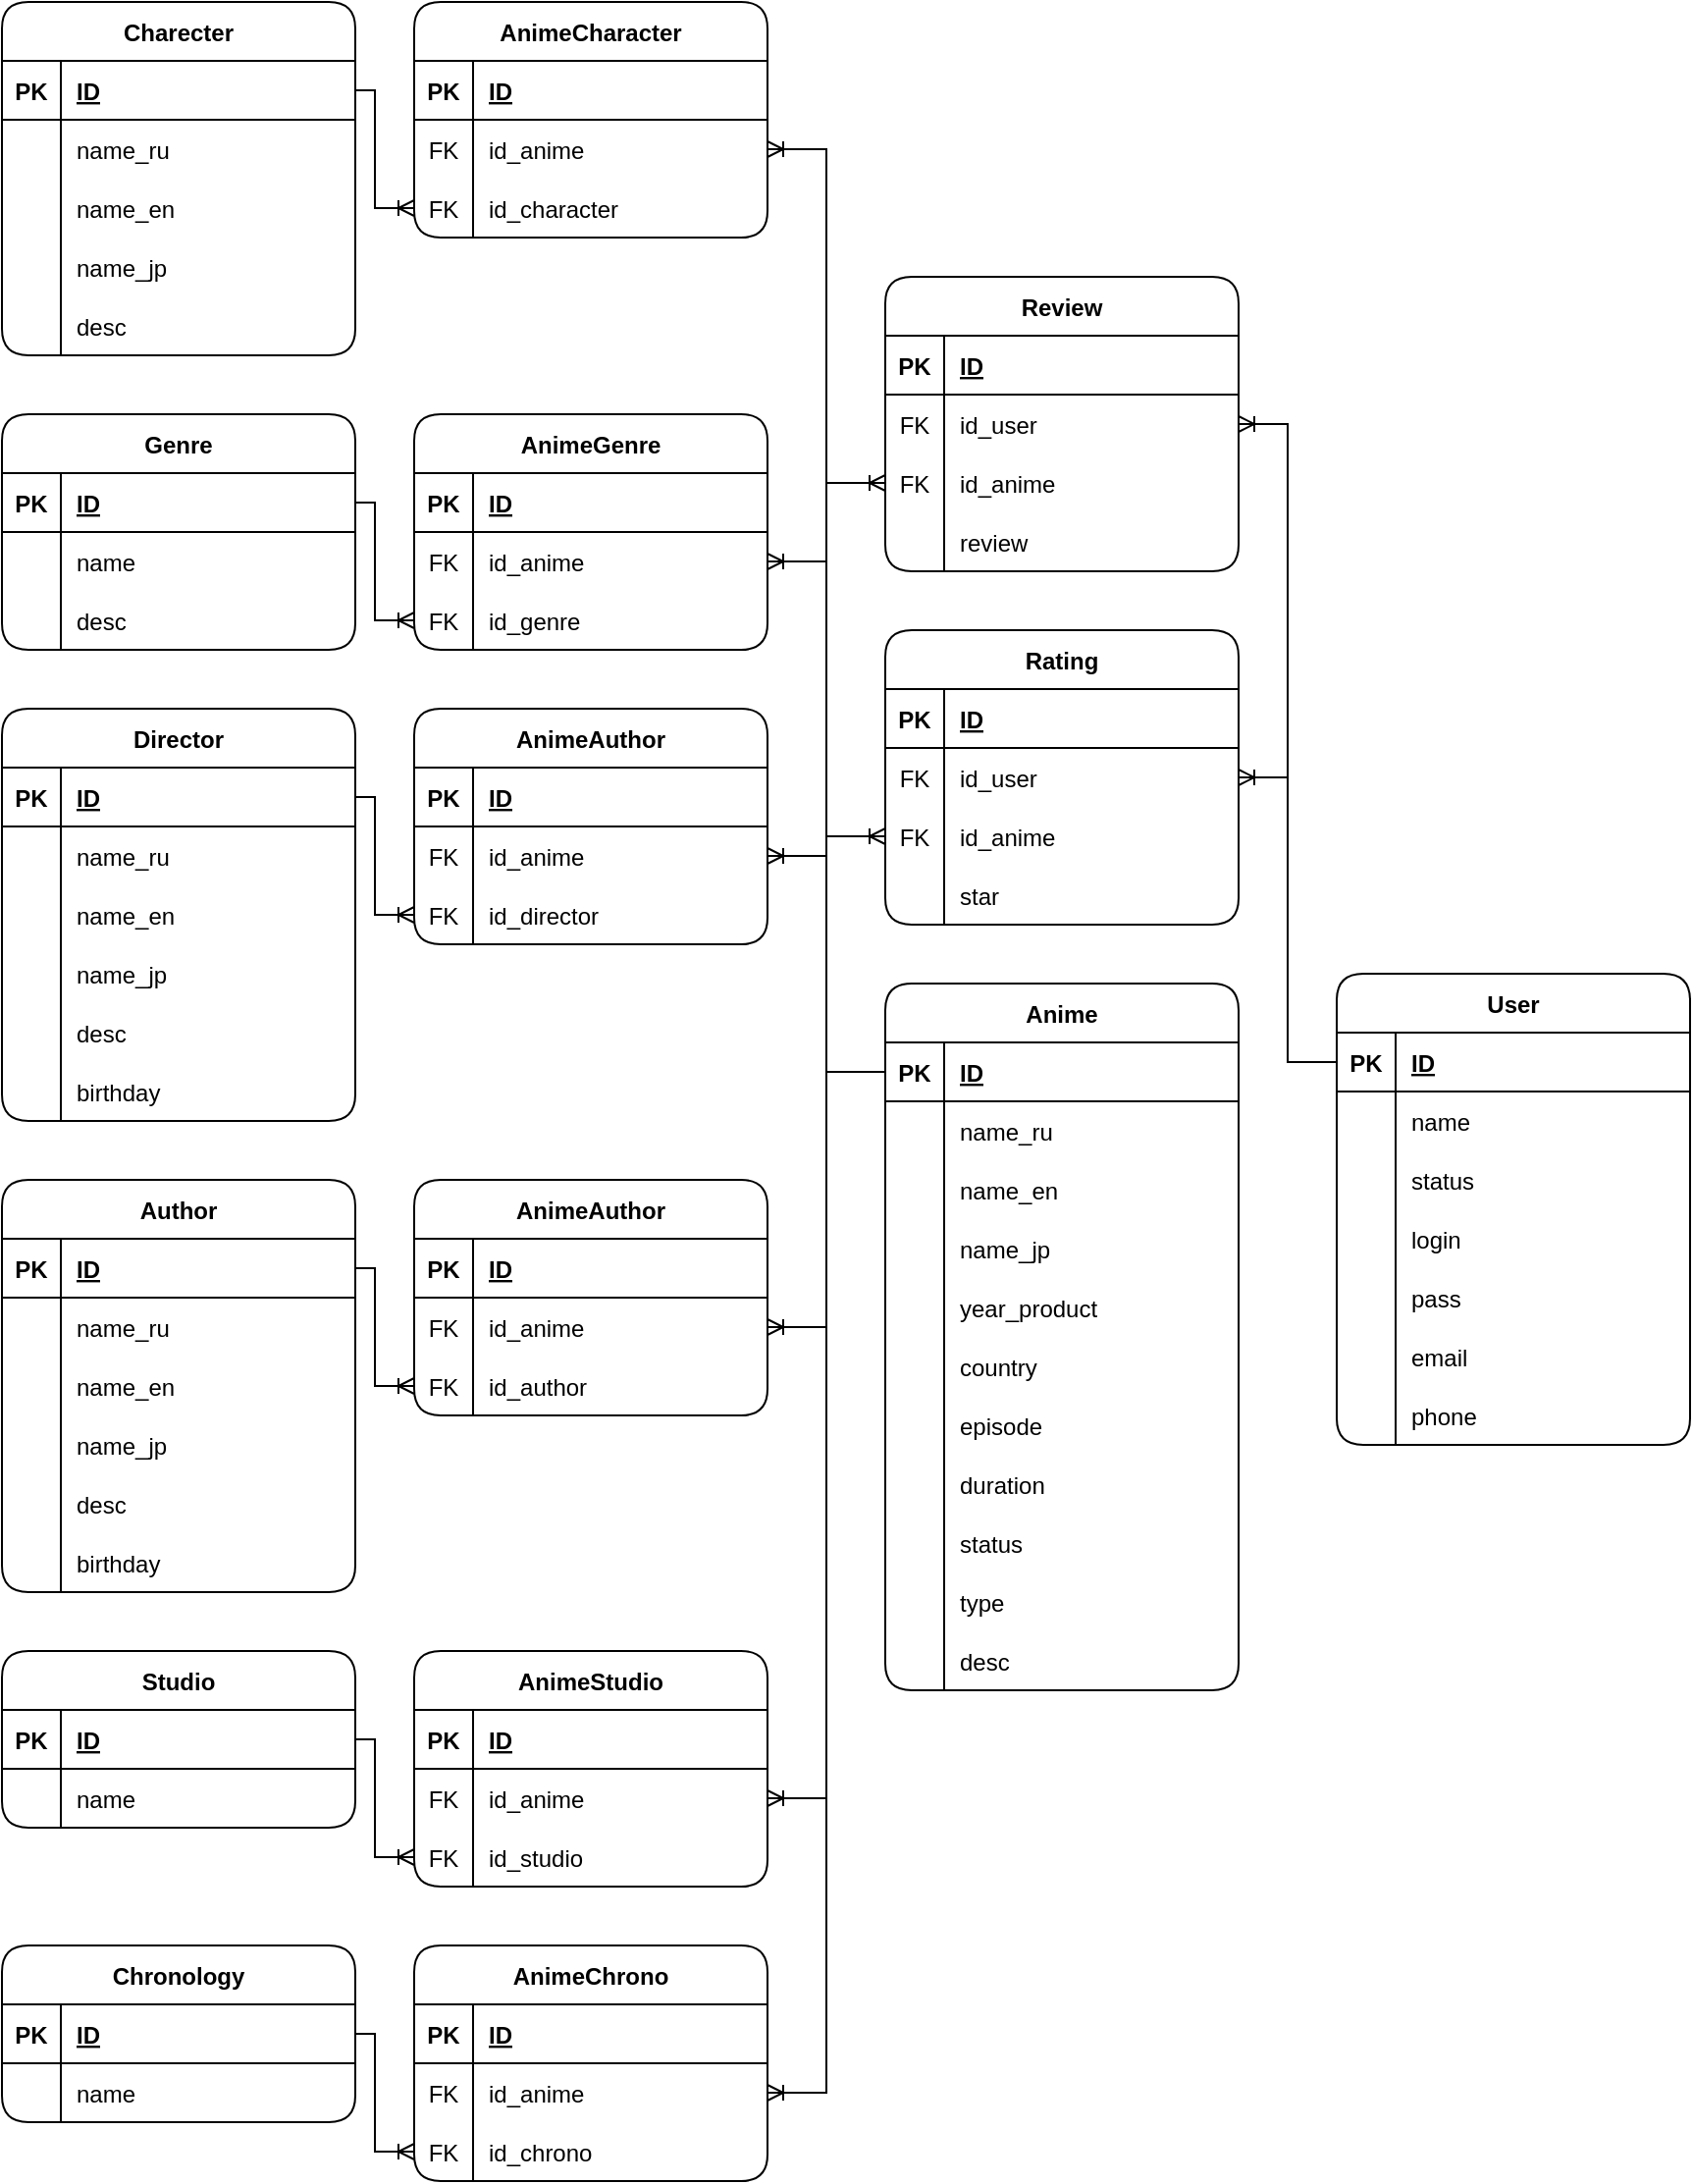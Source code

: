 <mxfile version="21.1.1" type="github">
  <diagram id="R2lEEEUBdFMjLlhIrx00" name="Page-1">
    <mxGraphModel dx="2810" dy="3394" grid="1" gridSize="10" guides="1" tooltips="1" connect="1" arrows="1" fold="1" page="1" pageScale="1" pageWidth="850" pageHeight="1100" math="0" shadow="0" extFonts="Permanent Marker^https://fonts.googleapis.com/css?family=Permanent+Marker">
      <root>
        <mxCell id="0" />
        <mxCell id="1" parent="0" />
        <mxCell id="4x8O5ecYbpIAdWg5Jk5Z-5" style="edgeStyle=orthogonalEdgeStyle;rounded=0;orthogonalLoop=1;jettySize=auto;html=1;exitX=0;exitY=0.5;exitDx=0;exitDy=0;entryX=0;entryY=0.5;entryDx=0;entryDy=0;endArrow=ERmany;endFill=0;" parent="1" edge="1">
          <mxGeometry relative="1" as="geometry">
            <mxPoint x="80" y="105" as="sourcePoint" />
            <Array as="points">
              <mxPoint x="70" y="105" />
              <mxPoint x="70" y="40" />
              <mxPoint x="-440" y="40" />
              <mxPoint x="-440" y="405" />
            </Array>
          </mxGeometry>
        </mxCell>
        <mxCell id="4x8O5ecYbpIAdWg5Jk5Z-17" value="Anime" style="shape=table;startSize=30;container=1;collapsible=1;childLayout=tableLayout;fixedRows=1;rowLines=0;fontStyle=1;align=center;resizeLast=1;rounded=1;" parent="1" vertex="1">
          <mxGeometry x="-30" y="-830" width="180" height="360" as="geometry" />
        </mxCell>
        <mxCell id="4x8O5ecYbpIAdWg5Jk5Z-18" value="" style="shape=tableRow;horizontal=0;startSize=0;swimlaneHead=0;swimlaneBody=0;fillColor=none;collapsible=0;dropTarget=0;points=[[0,0.5],[1,0.5]];portConstraint=eastwest;top=0;left=0;right=0;bottom=1;" parent="4x8O5ecYbpIAdWg5Jk5Z-17" vertex="1">
          <mxGeometry y="30" width="180" height="30" as="geometry" />
        </mxCell>
        <mxCell id="4x8O5ecYbpIAdWg5Jk5Z-19" value="PK" style="shape=partialRectangle;connectable=0;fillColor=none;top=0;left=0;bottom=0;right=0;fontStyle=1;overflow=hidden;" parent="4x8O5ecYbpIAdWg5Jk5Z-18" vertex="1">
          <mxGeometry width="30" height="30" as="geometry">
            <mxRectangle width="30" height="30" as="alternateBounds" />
          </mxGeometry>
        </mxCell>
        <mxCell id="4x8O5ecYbpIAdWg5Jk5Z-20" value="ID" style="shape=partialRectangle;connectable=0;fillColor=none;top=0;left=0;bottom=0;right=0;align=left;spacingLeft=6;fontStyle=5;overflow=hidden;" parent="4x8O5ecYbpIAdWg5Jk5Z-18" vertex="1">
          <mxGeometry x="30" width="150" height="30" as="geometry">
            <mxRectangle width="150" height="30" as="alternateBounds" />
          </mxGeometry>
        </mxCell>
        <mxCell id="4x8O5ecYbpIAdWg5Jk5Z-21" value="" style="shape=tableRow;horizontal=0;startSize=0;swimlaneHead=0;swimlaneBody=0;fillColor=none;collapsible=0;dropTarget=0;points=[[0,0.5],[1,0.5]];portConstraint=eastwest;top=0;left=0;right=0;bottom=0;" parent="4x8O5ecYbpIAdWg5Jk5Z-17" vertex="1">
          <mxGeometry y="60" width="180" height="30" as="geometry" />
        </mxCell>
        <mxCell id="4x8O5ecYbpIAdWg5Jk5Z-22" value="" style="shape=partialRectangle;connectable=0;fillColor=none;top=0;left=0;bottom=0;right=0;editable=1;overflow=hidden;" parent="4x8O5ecYbpIAdWg5Jk5Z-21" vertex="1">
          <mxGeometry width="30" height="30" as="geometry">
            <mxRectangle width="30" height="30" as="alternateBounds" />
          </mxGeometry>
        </mxCell>
        <mxCell id="4x8O5ecYbpIAdWg5Jk5Z-23" value="name_ru" style="shape=partialRectangle;connectable=0;fillColor=none;top=0;left=0;bottom=0;right=0;align=left;spacingLeft=6;overflow=hidden;" parent="4x8O5ecYbpIAdWg5Jk5Z-21" vertex="1">
          <mxGeometry x="30" width="150" height="30" as="geometry">
            <mxRectangle width="150" height="30" as="alternateBounds" />
          </mxGeometry>
        </mxCell>
        <mxCell id="4x8O5ecYbpIAdWg5Jk5Z-24" value="" style="shape=tableRow;horizontal=0;startSize=0;swimlaneHead=0;swimlaneBody=0;fillColor=none;collapsible=0;dropTarget=0;points=[[0,0.5],[1,0.5]];portConstraint=eastwest;top=0;left=0;right=0;bottom=0;" parent="4x8O5ecYbpIAdWg5Jk5Z-17" vertex="1">
          <mxGeometry y="90" width="180" height="30" as="geometry" />
        </mxCell>
        <mxCell id="4x8O5ecYbpIAdWg5Jk5Z-25" value="" style="shape=partialRectangle;connectable=0;fillColor=none;top=0;left=0;bottom=0;right=0;editable=1;overflow=hidden;" parent="4x8O5ecYbpIAdWg5Jk5Z-24" vertex="1">
          <mxGeometry width="30" height="30" as="geometry">
            <mxRectangle width="30" height="30" as="alternateBounds" />
          </mxGeometry>
        </mxCell>
        <mxCell id="4x8O5ecYbpIAdWg5Jk5Z-26" value="name_en" style="shape=partialRectangle;connectable=0;fillColor=none;top=0;left=0;bottom=0;right=0;align=left;spacingLeft=6;overflow=hidden;" parent="4x8O5ecYbpIAdWg5Jk5Z-24" vertex="1">
          <mxGeometry x="30" width="150" height="30" as="geometry">
            <mxRectangle width="150" height="30" as="alternateBounds" />
          </mxGeometry>
        </mxCell>
        <mxCell id="4x8O5ecYbpIAdWg5Jk5Z-27" value="" style="shape=tableRow;horizontal=0;startSize=0;swimlaneHead=0;swimlaneBody=0;fillColor=none;collapsible=0;dropTarget=0;points=[[0,0.5],[1,0.5]];portConstraint=eastwest;top=0;left=0;right=0;bottom=0;" parent="4x8O5ecYbpIAdWg5Jk5Z-17" vertex="1">
          <mxGeometry y="120" width="180" height="30" as="geometry" />
        </mxCell>
        <mxCell id="4x8O5ecYbpIAdWg5Jk5Z-28" value="" style="shape=partialRectangle;connectable=0;fillColor=none;top=0;left=0;bottom=0;right=0;editable=1;overflow=hidden;" parent="4x8O5ecYbpIAdWg5Jk5Z-27" vertex="1">
          <mxGeometry width="30" height="30" as="geometry">
            <mxRectangle width="30" height="30" as="alternateBounds" />
          </mxGeometry>
        </mxCell>
        <mxCell id="4x8O5ecYbpIAdWg5Jk5Z-29" value="name_jp" style="shape=partialRectangle;connectable=0;fillColor=none;top=0;left=0;bottom=0;right=0;align=left;spacingLeft=6;overflow=hidden;" parent="4x8O5ecYbpIAdWg5Jk5Z-27" vertex="1">
          <mxGeometry x="30" width="150" height="30" as="geometry">
            <mxRectangle width="150" height="30" as="alternateBounds" />
          </mxGeometry>
        </mxCell>
        <mxCell id="4x8O5ecYbpIAdWg5Jk5Z-45" style="shape=tableRow;horizontal=0;startSize=0;swimlaneHead=0;swimlaneBody=0;fillColor=none;collapsible=0;dropTarget=0;points=[[0,0.5],[1,0.5]];portConstraint=eastwest;top=0;left=0;right=0;bottom=0;" parent="4x8O5ecYbpIAdWg5Jk5Z-17" vertex="1">
          <mxGeometry y="150" width="180" height="30" as="geometry" />
        </mxCell>
        <mxCell id="4x8O5ecYbpIAdWg5Jk5Z-46" style="shape=partialRectangle;connectable=0;fillColor=none;top=0;left=0;bottom=0;right=0;editable=1;overflow=hidden;" parent="4x8O5ecYbpIAdWg5Jk5Z-45" vertex="1">
          <mxGeometry width="30" height="30" as="geometry">
            <mxRectangle width="30" height="30" as="alternateBounds" />
          </mxGeometry>
        </mxCell>
        <mxCell id="4x8O5ecYbpIAdWg5Jk5Z-47" value="year_product" style="shape=partialRectangle;connectable=0;fillColor=none;top=0;left=0;bottom=0;right=0;align=left;spacingLeft=6;overflow=hidden;" parent="4x8O5ecYbpIAdWg5Jk5Z-45" vertex="1">
          <mxGeometry x="30" width="150" height="30" as="geometry">
            <mxRectangle width="150" height="30" as="alternateBounds" />
          </mxGeometry>
        </mxCell>
        <mxCell id="yon3JTxv0DbEmzqqFfZQ-1" style="shape=tableRow;horizontal=0;startSize=0;swimlaneHead=0;swimlaneBody=0;fillColor=none;collapsible=0;dropTarget=0;points=[[0,0.5],[1,0.5]];portConstraint=eastwest;top=0;left=0;right=0;bottom=0;" vertex="1" parent="4x8O5ecYbpIAdWg5Jk5Z-17">
          <mxGeometry y="180" width="180" height="30" as="geometry" />
        </mxCell>
        <mxCell id="yon3JTxv0DbEmzqqFfZQ-2" style="shape=partialRectangle;connectable=0;fillColor=none;top=0;left=0;bottom=0;right=0;editable=1;overflow=hidden;" vertex="1" parent="yon3JTxv0DbEmzqqFfZQ-1">
          <mxGeometry width="30" height="30" as="geometry">
            <mxRectangle width="30" height="30" as="alternateBounds" />
          </mxGeometry>
        </mxCell>
        <mxCell id="yon3JTxv0DbEmzqqFfZQ-3" value="country" style="shape=partialRectangle;connectable=0;fillColor=none;top=0;left=0;bottom=0;right=0;align=left;spacingLeft=6;overflow=hidden;" vertex="1" parent="yon3JTxv0DbEmzqqFfZQ-1">
          <mxGeometry x="30" width="150" height="30" as="geometry">
            <mxRectangle width="150" height="30" as="alternateBounds" />
          </mxGeometry>
        </mxCell>
        <mxCell id="4x8O5ecYbpIAdWg5Jk5Z-30" style="shape=tableRow;horizontal=0;startSize=0;swimlaneHead=0;swimlaneBody=0;fillColor=none;collapsible=0;dropTarget=0;points=[[0,0.5],[1,0.5]];portConstraint=eastwest;top=0;left=0;right=0;bottom=0;" parent="4x8O5ecYbpIAdWg5Jk5Z-17" vertex="1">
          <mxGeometry y="210" width="180" height="30" as="geometry" />
        </mxCell>
        <mxCell id="4x8O5ecYbpIAdWg5Jk5Z-31" style="shape=partialRectangle;connectable=0;fillColor=none;top=0;left=0;bottom=0;right=0;editable=1;overflow=hidden;" parent="4x8O5ecYbpIAdWg5Jk5Z-30" vertex="1">
          <mxGeometry width="30" height="30" as="geometry">
            <mxRectangle width="30" height="30" as="alternateBounds" />
          </mxGeometry>
        </mxCell>
        <mxCell id="4x8O5ecYbpIAdWg5Jk5Z-32" value="episode" style="shape=partialRectangle;connectable=0;fillColor=none;top=0;left=0;bottom=0;right=0;align=left;spacingLeft=6;overflow=hidden;" parent="4x8O5ecYbpIAdWg5Jk5Z-30" vertex="1">
          <mxGeometry x="30" width="150" height="30" as="geometry">
            <mxRectangle width="150" height="30" as="alternateBounds" />
          </mxGeometry>
        </mxCell>
        <mxCell id="4x8O5ecYbpIAdWg5Jk5Z-33" style="shape=tableRow;horizontal=0;startSize=0;swimlaneHead=0;swimlaneBody=0;fillColor=none;collapsible=0;dropTarget=0;points=[[0,0.5],[1,0.5]];portConstraint=eastwest;top=0;left=0;right=0;bottom=0;" parent="4x8O5ecYbpIAdWg5Jk5Z-17" vertex="1">
          <mxGeometry y="240" width="180" height="30" as="geometry" />
        </mxCell>
        <mxCell id="4x8O5ecYbpIAdWg5Jk5Z-34" style="shape=partialRectangle;connectable=0;fillColor=none;top=0;left=0;bottom=0;right=0;editable=1;overflow=hidden;" parent="4x8O5ecYbpIAdWg5Jk5Z-33" vertex="1">
          <mxGeometry width="30" height="30" as="geometry">
            <mxRectangle width="30" height="30" as="alternateBounds" />
          </mxGeometry>
        </mxCell>
        <mxCell id="4x8O5ecYbpIAdWg5Jk5Z-35" value="duration" style="shape=partialRectangle;connectable=0;fillColor=none;top=0;left=0;bottom=0;right=0;align=left;spacingLeft=6;overflow=hidden;" parent="4x8O5ecYbpIAdWg5Jk5Z-33" vertex="1">
          <mxGeometry x="30" width="150" height="30" as="geometry">
            <mxRectangle width="150" height="30" as="alternateBounds" />
          </mxGeometry>
        </mxCell>
        <mxCell id="4x8O5ecYbpIAdWg5Jk5Z-36" style="shape=tableRow;horizontal=0;startSize=0;swimlaneHead=0;swimlaneBody=0;fillColor=none;collapsible=0;dropTarget=0;points=[[0,0.5],[1,0.5]];portConstraint=eastwest;top=0;left=0;right=0;bottom=0;" parent="4x8O5ecYbpIAdWg5Jk5Z-17" vertex="1">
          <mxGeometry y="270" width="180" height="30" as="geometry" />
        </mxCell>
        <mxCell id="4x8O5ecYbpIAdWg5Jk5Z-37" style="shape=partialRectangle;connectable=0;fillColor=none;top=0;left=0;bottom=0;right=0;editable=1;overflow=hidden;" parent="4x8O5ecYbpIAdWg5Jk5Z-36" vertex="1">
          <mxGeometry width="30" height="30" as="geometry">
            <mxRectangle width="30" height="30" as="alternateBounds" />
          </mxGeometry>
        </mxCell>
        <mxCell id="4x8O5ecYbpIAdWg5Jk5Z-38" value="status" style="shape=partialRectangle;connectable=0;fillColor=none;top=0;left=0;bottom=0;right=0;align=left;spacingLeft=6;overflow=hidden;" parent="4x8O5ecYbpIAdWg5Jk5Z-36" vertex="1">
          <mxGeometry x="30" width="150" height="30" as="geometry">
            <mxRectangle width="150" height="30" as="alternateBounds" />
          </mxGeometry>
        </mxCell>
        <mxCell id="4x8O5ecYbpIAdWg5Jk5Z-39" style="shape=tableRow;horizontal=0;startSize=0;swimlaneHead=0;swimlaneBody=0;fillColor=none;collapsible=0;dropTarget=0;points=[[0,0.5],[1,0.5]];portConstraint=eastwest;top=0;left=0;right=0;bottom=0;" parent="4x8O5ecYbpIAdWg5Jk5Z-17" vertex="1">
          <mxGeometry y="300" width="180" height="30" as="geometry" />
        </mxCell>
        <mxCell id="4x8O5ecYbpIAdWg5Jk5Z-40" style="shape=partialRectangle;connectable=0;fillColor=none;top=0;left=0;bottom=0;right=0;editable=1;overflow=hidden;" parent="4x8O5ecYbpIAdWg5Jk5Z-39" vertex="1">
          <mxGeometry width="30" height="30" as="geometry">
            <mxRectangle width="30" height="30" as="alternateBounds" />
          </mxGeometry>
        </mxCell>
        <mxCell id="4x8O5ecYbpIAdWg5Jk5Z-41" value="type" style="shape=partialRectangle;connectable=0;fillColor=none;top=0;left=0;bottom=0;right=0;align=left;spacingLeft=6;overflow=hidden;" parent="4x8O5ecYbpIAdWg5Jk5Z-39" vertex="1">
          <mxGeometry x="30" width="150" height="30" as="geometry">
            <mxRectangle width="150" height="30" as="alternateBounds" />
          </mxGeometry>
        </mxCell>
        <mxCell id="4x8O5ecYbpIAdWg5Jk5Z-42" style="shape=tableRow;horizontal=0;startSize=0;swimlaneHead=0;swimlaneBody=0;fillColor=none;collapsible=0;dropTarget=0;points=[[0,0.5],[1,0.5]];portConstraint=eastwest;top=0;left=0;right=0;bottom=0;" parent="4x8O5ecYbpIAdWg5Jk5Z-17" vertex="1">
          <mxGeometry y="330" width="180" height="30" as="geometry" />
        </mxCell>
        <mxCell id="4x8O5ecYbpIAdWg5Jk5Z-43" style="shape=partialRectangle;connectable=0;fillColor=none;top=0;left=0;bottom=0;right=0;editable=1;overflow=hidden;" parent="4x8O5ecYbpIAdWg5Jk5Z-42" vertex="1">
          <mxGeometry width="30" height="30" as="geometry">
            <mxRectangle width="30" height="30" as="alternateBounds" />
          </mxGeometry>
        </mxCell>
        <mxCell id="4x8O5ecYbpIAdWg5Jk5Z-44" value="desc" style="shape=partialRectangle;connectable=0;fillColor=none;top=0;left=0;bottom=0;right=0;align=left;spacingLeft=6;overflow=hidden;" parent="4x8O5ecYbpIAdWg5Jk5Z-42" vertex="1">
          <mxGeometry x="30" width="150" height="30" as="geometry">
            <mxRectangle width="150" height="30" as="alternateBounds" />
          </mxGeometry>
        </mxCell>
        <mxCell id="4x8O5ecYbpIAdWg5Jk5Z-48" value="Chronology" style="shape=table;startSize=30;container=1;collapsible=1;childLayout=tableLayout;fixedRows=1;rowLines=0;fontStyle=1;align=center;resizeLast=1;rounded=1;" parent="1" vertex="1">
          <mxGeometry x="-480" y="-340" width="180" height="90" as="geometry" />
        </mxCell>
        <mxCell id="4x8O5ecYbpIAdWg5Jk5Z-49" value="" style="shape=tableRow;horizontal=0;startSize=0;swimlaneHead=0;swimlaneBody=0;fillColor=none;collapsible=0;dropTarget=0;points=[[0,0.5],[1,0.5]];portConstraint=eastwest;top=0;left=0;right=0;bottom=1;" parent="4x8O5ecYbpIAdWg5Jk5Z-48" vertex="1">
          <mxGeometry y="30" width="180" height="30" as="geometry" />
        </mxCell>
        <mxCell id="4x8O5ecYbpIAdWg5Jk5Z-50" value="PK" style="shape=partialRectangle;connectable=0;fillColor=none;top=0;left=0;bottom=0;right=0;fontStyle=1;overflow=hidden;" parent="4x8O5ecYbpIAdWg5Jk5Z-49" vertex="1">
          <mxGeometry width="30" height="30" as="geometry">
            <mxRectangle width="30" height="30" as="alternateBounds" />
          </mxGeometry>
        </mxCell>
        <mxCell id="4x8O5ecYbpIAdWg5Jk5Z-51" value="ID" style="shape=partialRectangle;connectable=0;fillColor=none;top=0;left=0;bottom=0;right=0;align=left;spacingLeft=6;fontStyle=5;overflow=hidden;" parent="4x8O5ecYbpIAdWg5Jk5Z-49" vertex="1">
          <mxGeometry x="30" width="150" height="30" as="geometry">
            <mxRectangle width="150" height="30" as="alternateBounds" />
          </mxGeometry>
        </mxCell>
        <mxCell id="4x8O5ecYbpIAdWg5Jk5Z-52" value="" style="shape=tableRow;horizontal=0;startSize=0;swimlaneHead=0;swimlaneBody=0;fillColor=none;collapsible=0;dropTarget=0;points=[[0,0.5],[1,0.5]];portConstraint=eastwest;top=0;left=0;right=0;bottom=0;" parent="4x8O5ecYbpIAdWg5Jk5Z-48" vertex="1">
          <mxGeometry y="60" width="180" height="30" as="geometry" />
        </mxCell>
        <mxCell id="4x8O5ecYbpIAdWg5Jk5Z-53" value="" style="shape=partialRectangle;connectable=0;fillColor=none;top=0;left=0;bottom=0;right=0;editable=1;overflow=hidden;" parent="4x8O5ecYbpIAdWg5Jk5Z-52" vertex="1">
          <mxGeometry width="30" height="30" as="geometry">
            <mxRectangle width="30" height="30" as="alternateBounds" />
          </mxGeometry>
        </mxCell>
        <mxCell id="4x8O5ecYbpIAdWg5Jk5Z-54" value="name" style="shape=partialRectangle;connectable=0;fillColor=none;top=0;left=0;bottom=0;right=0;align=left;spacingLeft=6;overflow=hidden;" parent="4x8O5ecYbpIAdWg5Jk5Z-52" vertex="1">
          <mxGeometry x="30" width="150" height="30" as="geometry">
            <mxRectangle width="150" height="30" as="alternateBounds" />
          </mxGeometry>
        </mxCell>
        <mxCell id="4x8O5ecYbpIAdWg5Jk5Z-55" value="User" style="shape=table;startSize=30;container=1;collapsible=1;childLayout=tableLayout;fixedRows=1;rowLines=0;fontStyle=1;align=center;resizeLast=1;rounded=1;" parent="1" vertex="1">
          <mxGeometry x="200" y="-835" width="180" height="240" as="geometry" />
        </mxCell>
        <mxCell id="4x8O5ecYbpIAdWg5Jk5Z-56" value="" style="shape=tableRow;horizontal=0;startSize=0;swimlaneHead=0;swimlaneBody=0;fillColor=none;collapsible=0;dropTarget=0;points=[[0,0.5],[1,0.5]];portConstraint=eastwest;top=0;left=0;right=0;bottom=1;" parent="4x8O5ecYbpIAdWg5Jk5Z-55" vertex="1">
          <mxGeometry y="30" width="180" height="30" as="geometry" />
        </mxCell>
        <mxCell id="4x8O5ecYbpIAdWg5Jk5Z-57" value="PK" style="shape=partialRectangle;connectable=0;fillColor=none;top=0;left=0;bottom=0;right=0;fontStyle=1;overflow=hidden;" parent="4x8O5ecYbpIAdWg5Jk5Z-56" vertex="1">
          <mxGeometry width="30" height="30" as="geometry">
            <mxRectangle width="30" height="30" as="alternateBounds" />
          </mxGeometry>
        </mxCell>
        <mxCell id="4x8O5ecYbpIAdWg5Jk5Z-58" value="ID" style="shape=partialRectangle;connectable=0;fillColor=none;top=0;left=0;bottom=0;right=0;align=left;spacingLeft=6;fontStyle=5;overflow=hidden;" parent="4x8O5ecYbpIAdWg5Jk5Z-56" vertex="1">
          <mxGeometry x="30" width="150" height="30" as="geometry">
            <mxRectangle width="150" height="30" as="alternateBounds" />
          </mxGeometry>
        </mxCell>
        <mxCell id="4x8O5ecYbpIAdWg5Jk5Z-59" value="" style="shape=tableRow;horizontal=0;startSize=0;swimlaneHead=0;swimlaneBody=0;fillColor=none;collapsible=0;dropTarget=0;points=[[0,0.5],[1,0.5]];portConstraint=eastwest;top=0;left=0;right=0;bottom=0;" parent="4x8O5ecYbpIAdWg5Jk5Z-55" vertex="1">
          <mxGeometry y="60" width="180" height="30" as="geometry" />
        </mxCell>
        <mxCell id="4x8O5ecYbpIAdWg5Jk5Z-60" value="" style="shape=partialRectangle;connectable=0;fillColor=none;top=0;left=0;bottom=0;right=0;editable=1;overflow=hidden;" parent="4x8O5ecYbpIAdWg5Jk5Z-59" vertex="1">
          <mxGeometry width="30" height="30" as="geometry">
            <mxRectangle width="30" height="30" as="alternateBounds" />
          </mxGeometry>
        </mxCell>
        <mxCell id="4x8O5ecYbpIAdWg5Jk5Z-61" value="name" style="shape=partialRectangle;connectable=0;fillColor=none;top=0;left=0;bottom=0;right=0;align=left;spacingLeft=6;overflow=hidden;" parent="4x8O5ecYbpIAdWg5Jk5Z-59" vertex="1">
          <mxGeometry x="30" width="150" height="30" as="geometry">
            <mxRectangle width="150" height="30" as="alternateBounds" />
          </mxGeometry>
        </mxCell>
        <mxCell id="4x8O5ecYbpIAdWg5Jk5Z-62" value="" style="shape=tableRow;horizontal=0;startSize=0;swimlaneHead=0;swimlaneBody=0;fillColor=none;collapsible=0;dropTarget=0;points=[[0,0.5],[1,0.5]];portConstraint=eastwest;top=0;left=0;right=0;bottom=0;" parent="4x8O5ecYbpIAdWg5Jk5Z-55" vertex="1">
          <mxGeometry y="90" width="180" height="30" as="geometry" />
        </mxCell>
        <mxCell id="4x8O5ecYbpIAdWg5Jk5Z-63" value="" style="shape=partialRectangle;connectable=0;fillColor=none;top=0;left=0;bottom=0;right=0;editable=1;overflow=hidden;" parent="4x8O5ecYbpIAdWg5Jk5Z-62" vertex="1">
          <mxGeometry width="30" height="30" as="geometry">
            <mxRectangle width="30" height="30" as="alternateBounds" />
          </mxGeometry>
        </mxCell>
        <mxCell id="4x8O5ecYbpIAdWg5Jk5Z-64" value="status" style="shape=partialRectangle;connectable=0;fillColor=none;top=0;left=0;bottom=0;right=0;align=left;spacingLeft=6;overflow=hidden;" parent="4x8O5ecYbpIAdWg5Jk5Z-62" vertex="1">
          <mxGeometry x="30" width="150" height="30" as="geometry">
            <mxRectangle width="150" height="30" as="alternateBounds" />
          </mxGeometry>
        </mxCell>
        <mxCell id="4x8O5ecYbpIAdWg5Jk5Z-65" value="" style="shape=tableRow;horizontal=0;startSize=0;swimlaneHead=0;swimlaneBody=0;fillColor=none;collapsible=0;dropTarget=0;points=[[0,0.5],[1,0.5]];portConstraint=eastwest;top=0;left=0;right=0;bottom=0;" parent="4x8O5ecYbpIAdWg5Jk5Z-55" vertex="1">
          <mxGeometry y="120" width="180" height="30" as="geometry" />
        </mxCell>
        <mxCell id="4x8O5ecYbpIAdWg5Jk5Z-66" value="    " style="shape=partialRectangle;connectable=0;fillColor=none;top=0;left=0;bottom=0;right=0;editable=1;overflow=hidden;" parent="4x8O5ecYbpIAdWg5Jk5Z-65" vertex="1">
          <mxGeometry width="30" height="30" as="geometry">
            <mxRectangle width="30" height="30" as="alternateBounds" />
          </mxGeometry>
        </mxCell>
        <mxCell id="4x8O5ecYbpIAdWg5Jk5Z-67" value="login" style="shape=partialRectangle;connectable=0;fillColor=none;top=0;left=0;bottom=0;right=0;align=left;spacingLeft=6;overflow=hidden;" parent="4x8O5ecYbpIAdWg5Jk5Z-65" vertex="1">
          <mxGeometry x="30" width="150" height="30" as="geometry">
            <mxRectangle width="150" height="30" as="alternateBounds" />
          </mxGeometry>
        </mxCell>
        <mxCell id="4x8O5ecYbpIAdWg5Jk5Z-68" style="shape=tableRow;horizontal=0;startSize=0;swimlaneHead=0;swimlaneBody=0;fillColor=none;collapsible=0;dropTarget=0;points=[[0,0.5],[1,0.5]];portConstraint=eastwest;top=0;left=0;right=0;bottom=0;" parent="4x8O5ecYbpIAdWg5Jk5Z-55" vertex="1">
          <mxGeometry y="150" width="180" height="30" as="geometry" />
        </mxCell>
        <mxCell id="4x8O5ecYbpIAdWg5Jk5Z-69" style="shape=partialRectangle;connectable=0;fillColor=none;top=0;left=0;bottom=0;right=0;editable=1;overflow=hidden;" parent="4x8O5ecYbpIAdWg5Jk5Z-68" vertex="1">
          <mxGeometry width="30" height="30" as="geometry">
            <mxRectangle width="30" height="30" as="alternateBounds" />
          </mxGeometry>
        </mxCell>
        <mxCell id="4x8O5ecYbpIAdWg5Jk5Z-70" value="pass" style="shape=partialRectangle;connectable=0;fillColor=none;top=0;left=0;bottom=0;right=0;align=left;spacingLeft=6;overflow=hidden;" parent="4x8O5ecYbpIAdWg5Jk5Z-68" vertex="1">
          <mxGeometry x="30" width="150" height="30" as="geometry">
            <mxRectangle width="150" height="30" as="alternateBounds" />
          </mxGeometry>
        </mxCell>
        <mxCell id="4x8O5ecYbpIAdWg5Jk5Z-71" style="shape=tableRow;horizontal=0;startSize=0;swimlaneHead=0;swimlaneBody=0;fillColor=none;collapsible=0;dropTarget=0;points=[[0,0.5],[1,0.5]];portConstraint=eastwest;top=0;left=0;right=0;bottom=0;" parent="4x8O5ecYbpIAdWg5Jk5Z-55" vertex="1">
          <mxGeometry y="180" width="180" height="30" as="geometry" />
        </mxCell>
        <mxCell id="4x8O5ecYbpIAdWg5Jk5Z-72" style="shape=partialRectangle;connectable=0;fillColor=none;top=0;left=0;bottom=0;right=0;editable=1;overflow=hidden;" parent="4x8O5ecYbpIAdWg5Jk5Z-71" vertex="1">
          <mxGeometry width="30" height="30" as="geometry">
            <mxRectangle width="30" height="30" as="alternateBounds" />
          </mxGeometry>
        </mxCell>
        <mxCell id="4x8O5ecYbpIAdWg5Jk5Z-73" value="email" style="shape=partialRectangle;connectable=0;fillColor=none;top=0;left=0;bottom=0;right=0;align=left;spacingLeft=6;overflow=hidden;" parent="4x8O5ecYbpIAdWg5Jk5Z-71" vertex="1">
          <mxGeometry x="30" width="150" height="30" as="geometry">
            <mxRectangle width="150" height="30" as="alternateBounds" />
          </mxGeometry>
        </mxCell>
        <mxCell id="4x8O5ecYbpIAdWg5Jk5Z-74" style="shape=tableRow;horizontal=0;startSize=0;swimlaneHead=0;swimlaneBody=0;fillColor=none;collapsible=0;dropTarget=0;points=[[0,0.5],[1,0.5]];portConstraint=eastwest;top=0;left=0;right=0;bottom=0;" parent="4x8O5ecYbpIAdWg5Jk5Z-55" vertex="1">
          <mxGeometry y="210" width="180" height="30" as="geometry" />
        </mxCell>
        <mxCell id="4x8O5ecYbpIAdWg5Jk5Z-75" style="shape=partialRectangle;connectable=0;fillColor=none;top=0;left=0;bottom=0;right=0;editable=1;overflow=hidden;" parent="4x8O5ecYbpIAdWg5Jk5Z-74" vertex="1">
          <mxGeometry width="30" height="30" as="geometry">
            <mxRectangle width="30" height="30" as="alternateBounds" />
          </mxGeometry>
        </mxCell>
        <mxCell id="4x8O5ecYbpIAdWg5Jk5Z-76" value="phone" style="shape=partialRectangle;connectable=0;fillColor=none;top=0;left=0;bottom=0;right=0;align=left;spacingLeft=6;overflow=hidden;" parent="4x8O5ecYbpIAdWg5Jk5Z-74" vertex="1">
          <mxGeometry x="30" width="150" height="30" as="geometry">
            <mxRectangle width="150" height="30" as="alternateBounds" />
          </mxGeometry>
        </mxCell>
        <mxCell id="4x8O5ecYbpIAdWg5Jk5Z-77" value="Charecter" style="shape=table;startSize=30;container=1;collapsible=1;childLayout=tableLayout;fixedRows=1;rowLines=0;fontStyle=1;align=center;resizeLast=1;rounded=1;" parent="1" vertex="1">
          <mxGeometry x="-480" y="-1330" width="180" height="180" as="geometry" />
        </mxCell>
        <mxCell id="4x8O5ecYbpIAdWg5Jk5Z-78" value="" style="shape=tableRow;horizontal=0;startSize=0;swimlaneHead=0;swimlaneBody=0;fillColor=none;collapsible=0;dropTarget=0;points=[[0,0.5],[1,0.5]];portConstraint=eastwest;top=0;left=0;right=0;bottom=1;" parent="4x8O5ecYbpIAdWg5Jk5Z-77" vertex="1">
          <mxGeometry y="30" width="180" height="30" as="geometry" />
        </mxCell>
        <mxCell id="4x8O5ecYbpIAdWg5Jk5Z-79" value="PK" style="shape=partialRectangle;connectable=0;fillColor=none;top=0;left=0;bottom=0;right=0;fontStyle=1;overflow=hidden;" parent="4x8O5ecYbpIAdWg5Jk5Z-78" vertex="1">
          <mxGeometry width="30" height="30" as="geometry">
            <mxRectangle width="30" height="30" as="alternateBounds" />
          </mxGeometry>
        </mxCell>
        <mxCell id="4x8O5ecYbpIAdWg5Jk5Z-80" value="ID" style="shape=partialRectangle;connectable=0;fillColor=none;top=0;left=0;bottom=0;right=0;align=left;spacingLeft=6;fontStyle=5;overflow=hidden;" parent="4x8O5ecYbpIAdWg5Jk5Z-78" vertex="1">
          <mxGeometry x="30" width="150" height="30" as="geometry">
            <mxRectangle width="150" height="30" as="alternateBounds" />
          </mxGeometry>
        </mxCell>
        <mxCell id="4x8O5ecYbpIAdWg5Jk5Z-81" value="" style="shape=tableRow;horizontal=0;startSize=0;swimlaneHead=0;swimlaneBody=0;fillColor=none;collapsible=0;dropTarget=0;points=[[0,0.5],[1,0.5]];portConstraint=eastwest;top=0;left=0;right=0;bottom=0;" parent="4x8O5ecYbpIAdWg5Jk5Z-77" vertex="1">
          <mxGeometry y="60" width="180" height="30" as="geometry" />
        </mxCell>
        <mxCell id="4x8O5ecYbpIAdWg5Jk5Z-82" value="" style="shape=partialRectangle;connectable=0;fillColor=none;top=0;left=0;bottom=0;right=0;editable=1;overflow=hidden;" parent="4x8O5ecYbpIAdWg5Jk5Z-81" vertex="1">
          <mxGeometry width="30" height="30" as="geometry">
            <mxRectangle width="30" height="30" as="alternateBounds" />
          </mxGeometry>
        </mxCell>
        <mxCell id="4x8O5ecYbpIAdWg5Jk5Z-83" value="name_ru" style="shape=partialRectangle;connectable=0;fillColor=none;top=0;left=0;bottom=0;right=0;align=left;spacingLeft=6;overflow=hidden;" parent="4x8O5ecYbpIAdWg5Jk5Z-81" vertex="1">
          <mxGeometry x="30" width="150" height="30" as="geometry">
            <mxRectangle width="150" height="30" as="alternateBounds" />
          </mxGeometry>
        </mxCell>
        <mxCell id="4x8O5ecYbpIAdWg5Jk5Z-84" value="" style="shape=tableRow;horizontal=0;startSize=0;swimlaneHead=0;swimlaneBody=0;fillColor=none;collapsible=0;dropTarget=0;points=[[0,0.5],[1,0.5]];portConstraint=eastwest;top=0;left=0;right=0;bottom=0;" parent="4x8O5ecYbpIAdWg5Jk5Z-77" vertex="1">
          <mxGeometry y="90" width="180" height="30" as="geometry" />
        </mxCell>
        <mxCell id="4x8O5ecYbpIAdWg5Jk5Z-85" value="" style="shape=partialRectangle;connectable=0;fillColor=none;top=0;left=0;bottom=0;right=0;editable=1;overflow=hidden;" parent="4x8O5ecYbpIAdWg5Jk5Z-84" vertex="1">
          <mxGeometry width="30" height="30" as="geometry">
            <mxRectangle width="30" height="30" as="alternateBounds" />
          </mxGeometry>
        </mxCell>
        <mxCell id="4x8O5ecYbpIAdWg5Jk5Z-86" value="name_en" style="shape=partialRectangle;connectable=0;fillColor=none;top=0;left=0;bottom=0;right=0;align=left;spacingLeft=6;overflow=hidden;" parent="4x8O5ecYbpIAdWg5Jk5Z-84" vertex="1">
          <mxGeometry x="30" width="150" height="30" as="geometry">
            <mxRectangle width="150" height="30" as="alternateBounds" />
          </mxGeometry>
        </mxCell>
        <mxCell id="4x8O5ecYbpIAdWg5Jk5Z-87" style="shape=tableRow;horizontal=0;startSize=0;swimlaneHead=0;swimlaneBody=0;fillColor=none;collapsible=0;dropTarget=0;points=[[0,0.5],[1,0.5]];portConstraint=eastwest;top=0;left=0;right=0;bottom=0;" parent="4x8O5ecYbpIAdWg5Jk5Z-77" vertex="1">
          <mxGeometry y="120" width="180" height="30" as="geometry" />
        </mxCell>
        <mxCell id="4x8O5ecYbpIAdWg5Jk5Z-88" style="shape=partialRectangle;connectable=0;fillColor=none;top=0;left=0;bottom=0;right=0;editable=1;overflow=hidden;" parent="4x8O5ecYbpIAdWg5Jk5Z-87" vertex="1">
          <mxGeometry width="30" height="30" as="geometry">
            <mxRectangle width="30" height="30" as="alternateBounds" />
          </mxGeometry>
        </mxCell>
        <mxCell id="4x8O5ecYbpIAdWg5Jk5Z-89" value="name_jp" style="shape=partialRectangle;connectable=0;fillColor=none;top=0;left=0;bottom=0;right=0;align=left;spacingLeft=6;overflow=hidden;" parent="4x8O5ecYbpIAdWg5Jk5Z-87" vertex="1">
          <mxGeometry x="30" width="150" height="30" as="geometry">
            <mxRectangle width="150" height="30" as="alternateBounds" />
          </mxGeometry>
        </mxCell>
        <mxCell id="4x8O5ecYbpIAdWg5Jk5Z-90" value="" style="shape=tableRow;horizontal=0;startSize=0;swimlaneHead=0;swimlaneBody=0;fillColor=none;collapsible=0;dropTarget=0;points=[[0,0.5],[1,0.5]];portConstraint=eastwest;top=0;left=0;right=0;bottom=0;" parent="4x8O5ecYbpIAdWg5Jk5Z-77" vertex="1">
          <mxGeometry y="150" width="180" height="30" as="geometry" />
        </mxCell>
        <mxCell id="4x8O5ecYbpIAdWg5Jk5Z-91" value="" style="shape=partialRectangle;connectable=0;fillColor=none;top=0;left=0;bottom=0;right=0;editable=1;overflow=hidden;" parent="4x8O5ecYbpIAdWg5Jk5Z-90" vertex="1">
          <mxGeometry width="30" height="30" as="geometry">
            <mxRectangle width="30" height="30" as="alternateBounds" />
          </mxGeometry>
        </mxCell>
        <mxCell id="4x8O5ecYbpIAdWg5Jk5Z-92" value="desc" style="shape=partialRectangle;connectable=0;fillColor=none;top=0;left=0;bottom=0;right=0;align=left;spacingLeft=6;overflow=hidden;" parent="4x8O5ecYbpIAdWg5Jk5Z-90" vertex="1">
          <mxGeometry x="30" width="150" height="30" as="geometry">
            <mxRectangle width="150" height="30" as="alternateBounds" />
          </mxGeometry>
        </mxCell>
        <mxCell id="4x8O5ecYbpIAdWg5Jk5Z-93" value="Author" style="shape=table;startSize=30;container=1;collapsible=1;childLayout=tableLayout;fixedRows=1;rowLines=0;fontStyle=1;align=center;resizeLast=1;rounded=1;" parent="1" vertex="1">
          <mxGeometry x="-480" y="-730" width="180" height="210" as="geometry" />
        </mxCell>
        <mxCell id="4x8O5ecYbpIAdWg5Jk5Z-94" value="" style="shape=tableRow;horizontal=0;startSize=0;swimlaneHead=0;swimlaneBody=0;fillColor=none;collapsible=0;dropTarget=0;points=[[0,0.5],[1,0.5]];portConstraint=eastwest;top=0;left=0;right=0;bottom=1;" parent="4x8O5ecYbpIAdWg5Jk5Z-93" vertex="1">
          <mxGeometry y="30" width="180" height="30" as="geometry" />
        </mxCell>
        <mxCell id="4x8O5ecYbpIAdWg5Jk5Z-95" value="PK" style="shape=partialRectangle;connectable=0;fillColor=none;top=0;left=0;bottom=0;right=0;fontStyle=1;overflow=hidden;" parent="4x8O5ecYbpIAdWg5Jk5Z-94" vertex="1">
          <mxGeometry width="30" height="30" as="geometry">
            <mxRectangle width="30" height="30" as="alternateBounds" />
          </mxGeometry>
        </mxCell>
        <mxCell id="4x8O5ecYbpIAdWg5Jk5Z-96" value="ID" style="shape=partialRectangle;connectable=0;fillColor=none;top=0;left=0;bottom=0;right=0;align=left;spacingLeft=6;fontStyle=5;overflow=hidden;" parent="4x8O5ecYbpIAdWg5Jk5Z-94" vertex="1">
          <mxGeometry x="30" width="150" height="30" as="geometry">
            <mxRectangle width="150" height="30" as="alternateBounds" />
          </mxGeometry>
        </mxCell>
        <mxCell id="4x8O5ecYbpIAdWg5Jk5Z-97" value="" style="shape=tableRow;horizontal=0;startSize=0;swimlaneHead=0;swimlaneBody=0;fillColor=none;collapsible=0;dropTarget=0;points=[[0,0.5],[1,0.5]];portConstraint=eastwest;top=0;left=0;right=0;bottom=0;" parent="4x8O5ecYbpIAdWg5Jk5Z-93" vertex="1">
          <mxGeometry y="60" width="180" height="30" as="geometry" />
        </mxCell>
        <mxCell id="4x8O5ecYbpIAdWg5Jk5Z-98" value="" style="shape=partialRectangle;connectable=0;fillColor=none;top=0;left=0;bottom=0;right=0;editable=1;overflow=hidden;" parent="4x8O5ecYbpIAdWg5Jk5Z-97" vertex="1">
          <mxGeometry width="30" height="30" as="geometry">
            <mxRectangle width="30" height="30" as="alternateBounds" />
          </mxGeometry>
        </mxCell>
        <mxCell id="4x8O5ecYbpIAdWg5Jk5Z-99" value="name_ru" style="shape=partialRectangle;connectable=0;fillColor=none;top=0;left=0;bottom=0;right=0;align=left;spacingLeft=6;overflow=hidden;" parent="4x8O5ecYbpIAdWg5Jk5Z-97" vertex="1">
          <mxGeometry x="30" width="150" height="30" as="geometry">
            <mxRectangle width="150" height="30" as="alternateBounds" />
          </mxGeometry>
        </mxCell>
        <mxCell id="4x8O5ecYbpIAdWg5Jk5Z-100" value="" style="shape=tableRow;horizontal=0;startSize=0;swimlaneHead=0;swimlaneBody=0;fillColor=none;collapsible=0;dropTarget=0;points=[[0,0.5],[1,0.5]];portConstraint=eastwest;top=0;left=0;right=0;bottom=0;" parent="4x8O5ecYbpIAdWg5Jk5Z-93" vertex="1">
          <mxGeometry y="90" width="180" height="30" as="geometry" />
        </mxCell>
        <mxCell id="4x8O5ecYbpIAdWg5Jk5Z-101" value="" style="shape=partialRectangle;connectable=0;fillColor=none;top=0;left=0;bottom=0;right=0;editable=1;overflow=hidden;" parent="4x8O5ecYbpIAdWg5Jk5Z-100" vertex="1">
          <mxGeometry width="30" height="30" as="geometry">
            <mxRectangle width="30" height="30" as="alternateBounds" />
          </mxGeometry>
        </mxCell>
        <mxCell id="4x8O5ecYbpIAdWg5Jk5Z-102" value="name_en" style="shape=partialRectangle;connectable=0;fillColor=none;top=0;left=0;bottom=0;right=0;align=left;spacingLeft=6;overflow=hidden;" parent="4x8O5ecYbpIAdWg5Jk5Z-100" vertex="1">
          <mxGeometry x="30" width="150" height="30" as="geometry">
            <mxRectangle width="150" height="30" as="alternateBounds" />
          </mxGeometry>
        </mxCell>
        <mxCell id="4x8O5ecYbpIAdWg5Jk5Z-103" style="shape=tableRow;horizontal=0;startSize=0;swimlaneHead=0;swimlaneBody=0;fillColor=none;collapsible=0;dropTarget=0;points=[[0,0.5],[1,0.5]];portConstraint=eastwest;top=0;left=0;right=0;bottom=0;" parent="4x8O5ecYbpIAdWg5Jk5Z-93" vertex="1">
          <mxGeometry y="120" width="180" height="30" as="geometry" />
        </mxCell>
        <mxCell id="4x8O5ecYbpIAdWg5Jk5Z-104" style="shape=partialRectangle;connectable=0;fillColor=none;top=0;left=0;bottom=0;right=0;editable=1;overflow=hidden;" parent="4x8O5ecYbpIAdWg5Jk5Z-103" vertex="1">
          <mxGeometry width="30" height="30" as="geometry">
            <mxRectangle width="30" height="30" as="alternateBounds" />
          </mxGeometry>
        </mxCell>
        <mxCell id="4x8O5ecYbpIAdWg5Jk5Z-105" value="name_jp" style="shape=partialRectangle;connectable=0;fillColor=none;top=0;left=0;bottom=0;right=0;align=left;spacingLeft=6;overflow=hidden;" parent="4x8O5ecYbpIAdWg5Jk5Z-103" vertex="1">
          <mxGeometry x="30" width="150" height="30" as="geometry">
            <mxRectangle width="150" height="30" as="alternateBounds" />
          </mxGeometry>
        </mxCell>
        <mxCell id="4x8O5ecYbpIAdWg5Jk5Z-106" value="" style="shape=tableRow;horizontal=0;startSize=0;swimlaneHead=0;swimlaneBody=0;fillColor=none;collapsible=0;dropTarget=0;points=[[0,0.5],[1,0.5]];portConstraint=eastwest;top=0;left=0;right=0;bottom=0;" parent="4x8O5ecYbpIAdWg5Jk5Z-93" vertex="1">
          <mxGeometry y="150" width="180" height="30" as="geometry" />
        </mxCell>
        <mxCell id="4x8O5ecYbpIAdWg5Jk5Z-107" value="" style="shape=partialRectangle;connectable=0;fillColor=none;top=0;left=0;bottom=0;right=0;editable=1;overflow=hidden;" parent="4x8O5ecYbpIAdWg5Jk5Z-106" vertex="1">
          <mxGeometry width="30" height="30" as="geometry">
            <mxRectangle width="30" height="30" as="alternateBounds" />
          </mxGeometry>
        </mxCell>
        <mxCell id="4x8O5ecYbpIAdWg5Jk5Z-108" value="desc" style="shape=partialRectangle;connectable=0;fillColor=none;top=0;left=0;bottom=0;right=0;align=left;spacingLeft=6;overflow=hidden;" parent="4x8O5ecYbpIAdWg5Jk5Z-106" vertex="1">
          <mxGeometry x="30" width="150" height="30" as="geometry">
            <mxRectangle width="150" height="30" as="alternateBounds" />
          </mxGeometry>
        </mxCell>
        <mxCell id="4x8O5ecYbpIAdWg5Jk5Z-109" style="shape=tableRow;horizontal=0;startSize=0;swimlaneHead=0;swimlaneBody=0;fillColor=none;collapsible=0;dropTarget=0;points=[[0,0.5],[1,0.5]];portConstraint=eastwest;top=0;left=0;right=0;bottom=0;" parent="4x8O5ecYbpIAdWg5Jk5Z-93" vertex="1">
          <mxGeometry y="180" width="180" height="30" as="geometry" />
        </mxCell>
        <mxCell id="4x8O5ecYbpIAdWg5Jk5Z-110" style="shape=partialRectangle;connectable=0;fillColor=none;top=0;left=0;bottom=0;right=0;editable=1;overflow=hidden;" parent="4x8O5ecYbpIAdWg5Jk5Z-109" vertex="1">
          <mxGeometry width="30" height="30" as="geometry">
            <mxRectangle width="30" height="30" as="alternateBounds" />
          </mxGeometry>
        </mxCell>
        <mxCell id="4x8O5ecYbpIAdWg5Jk5Z-111" value="birthday" style="shape=partialRectangle;connectable=0;fillColor=none;top=0;left=0;bottom=0;right=0;align=left;spacingLeft=6;overflow=hidden;" parent="4x8O5ecYbpIAdWg5Jk5Z-109" vertex="1">
          <mxGeometry x="30" width="150" height="30" as="geometry">
            <mxRectangle width="150" height="30" as="alternateBounds" />
          </mxGeometry>
        </mxCell>
        <mxCell id="4x8O5ecYbpIAdWg5Jk5Z-112" value="Studio" style="shape=table;startSize=30;container=1;collapsible=1;childLayout=tableLayout;fixedRows=1;rowLines=0;fontStyle=1;align=center;resizeLast=1;rounded=1;" parent="1" vertex="1">
          <mxGeometry x="-480" y="-490" width="180" height="90" as="geometry" />
        </mxCell>
        <mxCell id="4x8O5ecYbpIAdWg5Jk5Z-113" value="" style="shape=tableRow;horizontal=0;startSize=0;swimlaneHead=0;swimlaneBody=0;fillColor=none;collapsible=0;dropTarget=0;points=[[0,0.5],[1,0.5]];portConstraint=eastwest;top=0;left=0;right=0;bottom=1;" parent="4x8O5ecYbpIAdWg5Jk5Z-112" vertex="1">
          <mxGeometry y="30" width="180" height="30" as="geometry" />
        </mxCell>
        <mxCell id="4x8O5ecYbpIAdWg5Jk5Z-114" value="PK" style="shape=partialRectangle;connectable=0;fillColor=none;top=0;left=0;bottom=0;right=0;fontStyle=1;overflow=hidden;" parent="4x8O5ecYbpIAdWg5Jk5Z-113" vertex="1">
          <mxGeometry width="30" height="30" as="geometry">
            <mxRectangle width="30" height="30" as="alternateBounds" />
          </mxGeometry>
        </mxCell>
        <mxCell id="4x8O5ecYbpIAdWg5Jk5Z-115" value="ID" style="shape=partialRectangle;connectable=0;fillColor=none;top=0;left=0;bottom=0;right=0;align=left;spacingLeft=6;fontStyle=5;overflow=hidden;" parent="4x8O5ecYbpIAdWg5Jk5Z-113" vertex="1">
          <mxGeometry x="30" width="150" height="30" as="geometry">
            <mxRectangle width="150" height="30" as="alternateBounds" />
          </mxGeometry>
        </mxCell>
        <mxCell id="4x8O5ecYbpIAdWg5Jk5Z-116" value="" style="shape=tableRow;horizontal=0;startSize=0;swimlaneHead=0;swimlaneBody=0;fillColor=none;collapsible=0;dropTarget=0;points=[[0,0.5],[1,0.5]];portConstraint=eastwest;top=0;left=0;right=0;bottom=0;" parent="4x8O5ecYbpIAdWg5Jk5Z-112" vertex="1">
          <mxGeometry y="60" width="180" height="30" as="geometry" />
        </mxCell>
        <mxCell id="4x8O5ecYbpIAdWg5Jk5Z-117" value="" style="shape=partialRectangle;connectable=0;fillColor=none;top=0;left=0;bottom=0;right=0;editable=1;overflow=hidden;" parent="4x8O5ecYbpIAdWg5Jk5Z-116" vertex="1">
          <mxGeometry width="30" height="30" as="geometry">
            <mxRectangle width="30" height="30" as="alternateBounds" />
          </mxGeometry>
        </mxCell>
        <mxCell id="4x8O5ecYbpIAdWg5Jk5Z-118" value="name" style="shape=partialRectangle;connectable=0;fillColor=none;top=0;left=0;bottom=0;right=0;align=left;spacingLeft=6;overflow=hidden;" parent="4x8O5ecYbpIAdWg5Jk5Z-116" vertex="1">
          <mxGeometry x="30" width="150" height="30" as="geometry">
            <mxRectangle width="150" height="30" as="alternateBounds" />
          </mxGeometry>
        </mxCell>
        <mxCell id="4x8O5ecYbpIAdWg5Jk5Z-119" value="Genre" style="shape=table;startSize=30;container=1;collapsible=1;childLayout=tableLayout;fixedRows=1;rowLines=0;fontStyle=1;align=center;resizeLast=1;rounded=1;" parent="1" vertex="1">
          <mxGeometry x="-480" y="-1120" width="180" height="120" as="geometry" />
        </mxCell>
        <mxCell id="4x8O5ecYbpIAdWg5Jk5Z-120" value="" style="shape=tableRow;horizontal=0;startSize=0;swimlaneHead=0;swimlaneBody=0;fillColor=none;collapsible=0;dropTarget=0;points=[[0,0.5],[1,0.5]];portConstraint=eastwest;top=0;left=0;right=0;bottom=1;" parent="4x8O5ecYbpIAdWg5Jk5Z-119" vertex="1">
          <mxGeometry y="30" width="180" height="30" as="geometry" />
        </mxCell>
        <mxCell id="4x8O5ecYbpIAdWg5Jk5Z-121" value="PK" style="shape=partialRectangle;connectable=0;fillColor=none;top=0;left=0;bottom=0;right=0;fontStyle=1;overflow=hidden;" parent="4x8O5ecYbpIAdWg5Jk5Z-120" vertex="1">
          <mxGeometry width="30" height="30" as="geometry">
            <mxRectangle width="30" height="30" as="alternateBounds" />
          </mxGeometry>
        </mxCell>
        <mxCell id="4x8O5ecYbpIAdWg5Jk5Z-122" value="ID" style="shape=partialRectangle;connectable=0;fillColor=none;top=0;left=0;bottom=0;right=0;align=left;spacingLeft=6;fontStyle=5;overflow=hidden;" parent="4x8O5ecYbpIAdWg5Jk5Z-120" vertex="1">
          <mxGeometry x="30" width="150" height="30" as="geometry">
            <mxRectangle width="150" height="30" as="alternateBounds" />
          </mxGeometry>
        </mxCell>
        <mxCell id="4x8O5ecYbpIAdWg5Jk5Z-123" value="" style="shape=tableRow;horizontal=0;startSize=0;swimlaneHead=0;swimlaneBody=0;fillColor=none;collapsible=0;dropTarget=0;points=[[0,0.5],[1,0.5]];portConstraint=eastwest;top=0;left=0;right=0;bottom=0;" parent="4x8O5ecYbpIAdWg5Jk5Z-119" vertex="1">
          <mxGeometry y="60" width="180" height="30" as="geometry" />
        </mxCell>
        <mxCell id="4x8O5ecYbpIAdWg5Jk5Z-124" value="" style="shape=partialRectangle;connectable=0;fillColor=none;top=0;left=0;bottom=0;right=0;editable=1;overflow=hidden;" parent="4x8O5ecYbpIAdWg5Jk5Z-123" vertex="1">
          <mxGeometry width="30" height="30" as="geometry">
            <mxRectangle width="30" height="30" as="alternateBounds" />
          </mxGeometry>
        </mxCell>
        <mxCell id="4x8O5ecYbpIAdWg5Jk5Z-125" value="name" style="shape=partialRectangle;connectable=0;fillColor=none;top=0;left=0;bottom=0;right=0;align=left;spacingLeft=6;overflow=hidden;" parent="4x8O5ecYbpIAdWg5Jk5Z-123" vertex="1">
          <mxGeometry x="30" width="150" height="30" as="geometry">
            <mxRectangle width="150" height="30" as="alternateBounds" />
          </mxGeometry>
        </mxCell>
        <mxCell id="4x8O5ecYbpIAdWg5Jk5Z-126" style="shape=tableRow;horizontal=0;startSize=0;swimlaneHead=0;swimlaneBody=0;fillColor=none;collapsible=0;dropTarget=0;points=[[0,0.5],[1,0.5]];portConstraint=eastwest;top=0;left=0;right=0;bottom=0;" parent="4x8O5ecYbpIAdWg5Jk5Z-119" vertex="1">
          <mxGeometry y="90" width="180" height="30" as="geometry" />
        </mxCell>
        <mxCell id="4x8O5ecYbpIAdWg5Jk5Z-127" value="" style="shape=partialRectangle;connectable=0;fillColor=none;top=0;left=0;bottom=0;right=0;editable=1;overflow=hidden;" parent="4x8O5ecYbpIAdWg5Jk5Z-126" vertex="1">
          <mxGeometry width="30" height="30" as="geometry">
            <mxRectangle width="30" height="30" as="alternateBounds" />
          </mxGeometry>
        </mxCell>
        <mxCell id="4x8O5ecYbpIAdWg5Jk5Z-128" value="desc" style="shape=partialRectangle;connectable=0;fillColor=none;top=0;left=0;bottom=0;right=0;align=left;spacingLeft=6;overflow=hidden;" parent="4x8O5ecYbpIAdWg5Jk5Z-126" vertex="1">
          <mxGeometry x="30" width="150" height="30" as="geometry">
            <mxRectangle width="150" height="30" as="alternateBounds" />
          </mxGeometry>
        </mxCell>
        <mxCell id="4x8O5ecYbpIAdWg5Jk5Z-142" value="AnimeGenre" style="shape=table;startSize=30;container=1;collapsible=1;childLayout=tableLayout;fixedRows=1;rowLines=0;fontStyle=1;align=center;resizeLast=1;rounded=1;" parent="1" vertex="1">
          <mxGeometry x="-270" y="-1120" width="180" height="120" as="geometry" />
        </mxCell>
        <mxCell id="4x8O5ecYbpIAdWg5Jk5Z-143" value="" style="shape=tableRow;horizontal=0;startSize=0;swimlaneHead=0;swimlaneBody=0;fillColor=none;collapsible=0;dropTarget=0;points=[[0,0.5],[1,0.5]];portConstraint=eastwest;top=0;left=0;right=0;bottom=1;" parent="4x8O5ecYbpIAdWg5Jk5Z-142" vertex="1">
          <mxGeometry y="30" width="180" height="30" as="geometry" />
        </mxCell>
        <mxCell id="4x8O5ecYbpIAdWg5Jk5Z-144" value="PK" style="shape=partialRectangle;connectable=0;fillColor=none;top=0;left=0;bottom=0;right=0;fontStyle=1;overflow=hidden;" parent="4x8O5ecYbpIAdWg5Jk5Z-143" vertex="1">
          <mxGeometry width="30" height="30" as="geometry">
            <mxRectangle width="30" height="30" as="alternateBounds" />
          </mxGeometry>
        </mxCell>
        <mxCell id="4x8O5ecYbpIAdWg5Jk5Z-145" value="ID" style="shape=partialRectangle;connectable=0;fillColor=none;top=0;left=0;bottom=0;right=0;align=left;spacingLeft=6;fontStyle=5;overflow=hidden;" parent="4x8O5ecYbpIAdWg5Jk5Z-143" vertex="1">
          <mxGeometry x="30" width="150" height="30" as="geometry">
            <mxRectangle width="150" height="30" as="alternateBounds" />
          </mxGeometry>
        </mxCell>
        <mxCell id="4x8O5ecYbpIAdWg5Jk5Z-146" value="" style="shape=tableRow;horizontal=0;startSize=0;swimlaneHead=0;swimlaneBody=0;fillColor=none;collapsible=0;dropTarget=0;points=[[0,0.5],[1,0.5]];portConstraint=eastwest;top=0;left=0;right=0;bottom=0;" parent="4x8O5ecYbpIAdWg5Jk5Z-142" vertex="1">
          <mxGeometry y="60" width="180" height="30" as="geometry" />
        </mxCell>
        <mxCell id="4x8O5ecYbpIAdWg5Jk5Z-147" value="FK" style="shape=partialRectangle;connectable=0;fillColor=none;top=0;left=0;bottom=0;right=0;editable=1;overflow=hidden;" parent="4x8O5ecYbpIAdWg5Jk5Z-146" vertex="1">
          <mxGeometry width="30" height="30" as="geometry">
            <mxRectangle width="30" height="30" as="alternateBounds" />
          </mxGeometry>
        </mxCell>
        <mxCell id="4x8O5ecYbpIAdWg5Jk5Z-148" value="id_anime" style="shape=partialRectangle;connectable=0;fillColor=none;top=0;left=0;bottom=0;right=0;align=left;spacingLeft=6;overflow=hidden;" parent="4x8O5ecYbpIAdWg5Jk5Z-146" vertex="1">
          <mxGeometry x="30" width="150" height="30" as="geometry">
            <mxRectangle width="150" height="30" as="alternateBounds" />
          </mxGeometry>
        </mxCell>
        <mxCell id="4x8O5ecYbpIAdWg5Jk5Z-149" style="shape=tableRow;horizontal=0;startSize=0;swimlaneHead=0;swimlaneBody=0;fillColor=none;collapsible=0;dropTarget=0;points=[[0,0.5],[1,0.5]];portConstraint=eastwest;top=0;left=0;right=0;bottom=0;" parent="4x8O5ecYbpIAdWg5Jk5Z-142" vertex="1">
          <mxGeometry y="90" width="180" height="30" as="geometry" />
        </mxCell>
        <mxCell id="4x8O5ecYbpIAdWg5Jk5Z-150" value="FK" style="shape=partialRectangle;connectable=0;fillColor=none;top=0;left=0;bottom=0;right=0;editable=1;overflow=hidden;" parent="4x8O5ecYbpIAdWg5Jk5Z-149" vertex="1">
          <mxGeometry width="30" height="30" as="geometry">
            <mxRectangle width="30" height="30" as="alternateBounds" />
          </mxGeometry>
        </mxCell>
        <mxCell id="4x8O5ecYbpIAdWg5Jk5Z-151" value="id_genre" style="shape=partialRectangle;connectable=0;fillColor=none;top=0;left=0;bottom=0;right=0;align=left;spacingLeft=6;overflow=hidden;" parent="4x8O5ecYbpIAdWg5Jk5Z-149" vertex="1">
          <mxGeometry x="30" width="150" height="30" as="geometry">
            <mxRectangle width="150" height="30" as="alternateBounds" />
          </mxGeometry>
        </mxCell>
        <mxCell id="4x8O5ecYbpIAdWg5Jk5Z-152" value="AnimeAuthor" style="shape=table;startSize=30;container=1;collapsible=1;childLayout=tableLayout;fixedRows=1;rowLines=0;fontStyle=1;align=center;resizeLast=1;rounded=1;" parent="1" vertex="1">
          <mxGeometry x="-270" y="-730" width="180" height="120" as="geometry" />
        </mxCell>
        <mxCell id="4x8O5ecYbpIAdWg5Jk5Z-153" value="" style="shape=tableRow;horizontal=0;startSize=0;swimlaneHead=0;swimlaneBody=0;fillColor=none;collapsible=0;dropTarget=0;points=[[0,0.5],[1,0.5]];portConstraint=eastwest;top=0;left=0;right=0;bottom=1;" parent="4x8O5ecYbpIAdWg5Jk5Z-152" vertex="1">
          <mxGeometry y="30" width="180" height="30" as="geometry" />
        </mxCell>
        <mxCell id="4x8O5ecYbpIAdWg5Jk5Z-154" value="PK" style="shape=partialRectangle;connectable=0;fillColor=none;top=0;left=0;bottom=0;right=0;fontStyle=1;overflow=hidden;" parent="4x8O5ecYbpIAdWg5Jk5Z-153" vertex="1">
          <mxGeometry width="30" height="30" as="geometry">
            <mxRectangle width="30" height="30" as="alternateBounds" />
          </mxGeometry>
        </mxCell>
        <mxCell id="4x8O5ecYbpIAdWg5Jk5Z-155" value="ID" style="shape=partialRectangle;connectable=0;fillColor=none;top=0;left=0;bottom=0;right=0;align=left;spacingLeft=6;fontStyle=5;overflow=hidden;" parent="4x8O5ecYbpIAdWg5Jk5Z-153" vertex="1">
          <mxGeometry x="30" width="150" height="30" as="geometry">
            <mxRectangle width="150" height="30" as="alternateBounds" />
          </mxGeometry>
        </mxCell>
        <mxCell id="4x8O5ecYbpIAdWg5Jk5Z-156" value="" style="shape=tableRow;horizontal=0;startSize=0;swimlaneHead=0;swimlaneBody=0;fillColor=none;collapsible=0;dropTarget=0;points=[[0,0.5],[1,0.5]];portConstraint=eastwest;top=0;left=0;right=0;bottom=0;" parent="4x8O5ecYbpIAdWg5Jk5Z-152" vertex="1">
          <mxGeometry y="60" width="180" height="30" as="geometry" />
        </mxCell>
        <mxCell id="4x8O5ecYbpIAdWg5Jk5Z-157" value="FK" style="shape=partialRectangle;connectable=0;fillColor=none;top=0;left=0;bottom=0;right=0;editable=1;overflow=hidden;" parent="4x8O5ecYbpIAdWg5Jk5Z-156" vertex="1">
          <mxGeometry width="30" height="30" as="geometry">
            <mxRectangle width="30" height="30" as="alternateBounds" />
          </mxGeometry>
        </mxCell>
        <mxCell id="4x8O5ecYbpIAdWg5Jk5Z-158" value="id_anime" style="shape=partialRectangle;connectable=0;fillColor=none;top=0;left=0;bottom=0;right=0;align=left;spacingLeft=6;overflow=hidden;" parent="4x8O5ecYbpIAdWg5Jk5Z-156" vertex="1">
          <mxGeometry x="30" width="150" height="30" as="geometry">
            <mxRectangle width="150" height="30" as="alternateBounds" />
          </mxGeometry>
        </mxCell>
        <mxCell id="4x8O5ecYbpIAdWg5Jk5Z-159" style="shape=tableRow;horizontal=0;startSize=0;swimlaneHead=0;swimlaneBody=0;fillColor=none;collapsible=0;dropTarget=0;points=[[0,0.5],[1,0.5]];portConstraint=eastwest;top=0;left=0;right=0;bottom=0;" parent="4x8O5ecYbpIAdWg5Jk5Z-152" vertex="1">
          <mxGeometry y="90" width="180" height="30" as="geometry" />
        </mxCell>
        <mxCell id="4x8O5ecYbpIAdWg5Jk5Z-160" value="FK" style="shape=partialRectangle;connectable=0;fillColor=none;top=0;left=0;bottom=0;right=0;editable=1;overflow=hidden;" parent="4x8O5ecYbpIAdWg5Jk5Z-159" vertex="1">
          <mxGeometry width="30" height="30" as="geometry">
            <mxRectangle width="30" height="30" as="alternateBounds" />
          </mxGeometry>
        </mxCell>
        <mxCell id="4x8O5ecYbpIAdWg5Jk5Z-161" value="id_author" style="shape=partialRectangle;connectable=0;fillColor=none;top=0;left=0;bottom=0;right=0;align=left;spacingLeft=6;overflow=hidden;" parent="4x8O5ecYbpIAdWg5Jk5Z-159" vertex="1">
          <mxGeometry x="30" width="150" height="30" as="geometry">
            <mxRectangle width="150" height="30" as="alternateBounds" />
          </mxGeometry>
        </mxCell>
        <mxCell id="4x8O5ecYbpIAdWg5Jk5Z-169" value="AnimeStudio" style="shape=table;startSize=30;container=1;collapsible=1;childLayout=tableLayout;fixedRows=1;rowLines=0;fontStyle=1;align=center;resizeLast=1;rounded=1;" parent="1" vertex="1">
          <mxGeometry x="-270" y="-490" width="180" height="120" as="geometry" />
        </mxCell>
        <mxCell id="4x8O5ecYbpIAdWg5Jk5Z-170" value="" style="shape=tableRow;horizontal=0;startSize=0;swimlaneHead=0;swimlaneBody=0;fillColor=none;collapsible=0;dropTarget=0;points=[[0,0.5],[1,0.5]];portConstraint=eastwest;top=0;left=0;right=0;bottom=1;" parent="4x8O5ecYbpIAdWg5Jk5Z-169" vertex="1">
          <mxGeometry y="30" width="180" height="30" as="geometry" />
        </mxCell>
        <mxCell id="4x8O5ecYbpIAdWg5Jk5Z-171" value="PK" style="shape=partialRectangle;connectable=0;fillColor=none;top=0;left=0;bottom=0;right=0;fontStyle=1;overflow=hidden;" parent="4x8O5ecYbpIAdWg5Jk5Z-170" vertex="1">
          <mxGeometry width="30" height="30" as="geometry">
            <mxRectangle width="30" height="30" as="alternateBounds" />
          </mxGeometry>
        </mxCell>
        <mxCell id="4x8O5ecYbpIAdWg5Jk5Z-172" value="ID" style="shape=partialRectangle;connectable=0;fillColor=none;top=0;left=0;bottom=0;right=0;align=left;spacingLeft=6;fontStyle=5;overflow=hidden;" parent="4x8O5ecYbpIAdWg5Jk5Z-170" vertex="1">
          <mxGeometry x="30" width="150" height="30" as="geometry">
            <mxRectangle width="150" height="30" as="alternateBounds" />
          </mxGeometry>
        </mxCell>
        <mxCell id="4x8O5ecYbpIAdWg5Jk5Z-173" value="" style="shape=tableRow;horizontal=0;startSize=0;swimlaneHead=0;swimlaneBody=0;fillColor=none;collapsible=0;dropTarget=0;points=[[0,0.5],[1,0.5]];portConstraint=eastwest;top=0;left=0;right=0;bottom=0;" parent="4x8O5ecYbpIAdWg5Jk5Z-169" vertex="1">
          <mxGeometry y="60" width="180" height="30" as="geometry" />
        </mxCell>
        <mxCell id="4x8O5ecYbpIAdWg5Jk5Z-174" value="FK" style="shape=partialRectangle;connectable=0;fillColor=none;top=0;left=0;bottom=0;right=0;editable=1;overflow=hidden;" parent="4x8O5ecYbpIAdWg5Jk5Z-173" vertex="1">
          <mxGeometry width="30" height="30" as="geometry">
            <mxRectangle width="30" height="30" as="alternateBounds" />
          </mxGeometry>
        </mxCell>
        <mxCell id="4x8O5ecYbpIAdWg5Jk5Z-175" value="id_anime" style="shape=partialRectangle;connectable=0;fillColor=none;top=0;left=0;bottom=0;right=0;align=left;spacingLeft=6;overflow=hidden;" parent="4x8O5ecYbpIAdWg5Jk5Z-173" vertex="1">
          <mxGeometry x="30" width="150" height="30" as="geometry">
            <mxRectangle width="150" height="30" as="alternateBounds" />
          </mxGeometry>
        </mxCell>
        <mxCell id="4x8O5ecYbpIAdWg5Jk5Z-176" style="shape=tableRow;horizontal=0;startSize=0;swimlaneHead=0;swimlaneBody=0;fillColor=none;collapsible=0;dropTarget=0;points=[[0,0.5],[1,0.5]];portConstraint=eastwest;top=0;left=0;right=0;bottom=0;" parent="4x8O5ecYbpIAdWg5Jk5Z-169" vertex="1">
          <mxGeometry y="90" width="180" height="30" as="geometry" />
        </mxCell>
        <mxCell id="4x8O5ecYbpIAdWg5Jk5Z-177" value="FK" style="shape=partialRectangle;connectable=0;fillColor=none;top=0;left=0;bottom=0;right=0;editable=1;overflow=hidden;" parent="4x8O5ecYbpIAdWg5Jk5Z-176" vertex="1">
          <mxGeometry width="30" height="30" as="geometry">
            <mxRectangle width="30" height="30" as="alternateBounds" />
          </mxGeometry>
        </mxCell>
        <mxCell id="4x8O5ecYbpIAdWg5Jk5Z-178" value="id_studio" style="shape=partialRectangle;connectable=0;fillColor=none;top=0;left=0;bottom=0;right=0;align=left;spacingLeft=6;overflow=hidden;" parent="4x8O5ecYbpIAdWg5Jk5Z-176" vertex="1">
          <mxGeometry x="30" width="150" height="30" as="geometry">
            <mxRectangle width="150" height="30" as="alternateBounds" />
          </mxGeometry>
        </mxCell>
        <mxCell id="4x8O5ecYbpIAdWg5Jk5Z-179" value="AnimeChrono" style="shape=table;startSize=30;container=1;collapsible=1;childLayout=tableLayout;fixedRows=1;rowLines=0;fontStyle=1;align=center;resizeLast=1;rounded=1;" parent="1" vertex="1">
          <mxGeometry x="-270" y="-340" width="180" height="120" as="geometry" />
        </mxCell>
        <mxCell id="4x8O5ecYbpIAdWg5Jk5Z-180" value="" style="shape=tableRow;horizontal=0;startSize=0;swimlaneHead=0;swimlaneBody=0;fillColor=none;collapsible=0;dropTarget=0;points=[[0,0.5],[1,0.5]];portConstraint=eastwest;top=0;left=0;right=0;bottom=1;" parent="4x8O5ecYbpIAdWg5Jk5Z-179" vertex="1">
          <mxGeometry y="30" width="180" height="30" as="geometry" />
        </mxCell>
        <mxCell id="4x8O5ecYbpIAdWg5Jk5Z-181" value="PK" style="shape=partialRectangle;connectable=0;fillColor=none;top=0;left=0;bottom=0;right=0;fontStyle=1;overflow=hidden;" parent="4x8O5ecYbpIAdWg5Jk5Z-180" vertex="1">
          <mxGeometry width="30" height="30" as="geometry">
            <mxRectangle width="30" height="30" as="alternateBounds" />
          </mxGeometry>
        </mxCell>
        <mxCell id="4x8O5ecYbpIAdWg5Jk5Z-182" value="ID" style="shape=partialRectangle;connectable=0;fillColor=none;top=0;left=0;bottom=0;right=0;align=left;spacingLeft=6;fontStyle=5;overflow=hidden;" parent="4x8O5ecYbpIAdWg5Jk5Z-180" vertex="1">
          <mxGeometry x="30" width="150" height="30" as="geometry">
            <mxRectangle width="150" height="30" as="alternateBounds" />
          </mxGeometry>
        </mxCell>
        <mxCell id="4x8O5ecYbpIAdWg5Jk5Z-183" value="" style="shape=tableRow;horizontal=0;startSize=0;swimlaneHead=0;swimlaneBody=0;fillColor=none;collapsible=0;dropTarget=0;points=[[0,0.5],[1,0.5]];portConstraint=eastwest;top=0;left=0;right=0;bottom=0;" parent="4x8O5ecYbpIAdWg5Jk5Z-179" vertex="1">
          <mxGeometry y="60" width="180" height="30" as="geometry" />
        </mxCell>
        <mxCell id="4x8O5ecYbpIAdWg5Jk5Z-184" value="FK" style="shape=partialRectangle;connectable=0;fillColor=none;top=0;left=0;bottom=0;right=0;editable=1;overflow=hidden;" parent="4x8O5ecYbpIAdWg5Jk5Z-183" vertex="1">
          <mxGeometry width="30" height="30" as="geometry">
            <mxRectangle width="30" height="30" as="alternateBounds" />
          </mxGeometry>
        </mxCell>
        <mxCell id="4x8O5ecYbpIAdWg5Jk5Z-185" value="id_anime" style="shape=partialRectangle;connectable=0;fillColor=none;top=0;left=0;bottom=0;right=0;align=left;spacingLeft=6;overflow=hidden;" parent="4x8O5ecYbpIAdWg5Jk5Z-183" vertex="1">
          <mxGeometry x="30" width="150" height="30" as="geometry">
            <mxRectangle width="150" height="30" as="alternateBounds" />
          </mxGeometry>
        </mxCell>
        <mxCell id="4x8O5ecYbpIAdWg5Jk5Z-186" style="shape=tableRow;horizontal=0;startSize=0;swimlaneHead=0;swimlaneBody=0;fillColor=none;collapsible=0;dropTarget=0;points=[[0,0.5],[1,0.5]];portConstraint=eastwest;top=0;left=0;right=0;bottom=0;" parent="4x8O5ecYbpIAdWg5Jk5Z-179" vertex="1">
          <mxGeometry y="90" width="180" height="30" as="geometry" />
        </mxCell>
        <mxCell id="4x8O5ecYbpIAdWg5Jk5Z-187" value="FK" style="shape=partialRectangle;connectable=0;fillColor=none;top=0;left=0;bottom=0;right=0;editable=1;overflow=hidden;" parent="4x8O5ecYbpIAdWg5Jk5Z-186" vertex="1">
          <mxGeometry width="30" height="30" as="geometry">
            <mxRectangle width="30" height="30" as="alternateBounds" />
          </mxGeometry>
        </mxCell>
        <mxCell id="4x8O5ecYbpIAdWg5Jk5Z-188" value="id_chrono" style="shape=partialRectangle;connectable=0;fillColor=none;top=0;left=0;bottom=0;right=0;align=left;spacingLeft=6;overflow=hidden;" parent="4x8O5ecYbpIAdWg5Jk5Z-186" vertex="1">
          <mxGeometry x="30" width="150" height="30" as="geometry">
            <mxRectangle width="150" height="30" as="alternateBounds" />
          </mxGeometry>
        </mxCell>
        <mxCell id="4x8O5ecYbpIAdWg5Jk5Z-189" value="AnimeCharacter" style="shape=table;startSize=30;container=1;collapsible=1;childLayout=tableLayout;fixedRows=1;rowLines=0;fontStyle=1;align=center;resizeLast=1;rounded=1;" parent="1" vertex="1">
          <mxGeometry x="-270" y="-1330" width="180" height="120" as="geometry" />
        </mxCell>
        <mxCell id="4x8O5ecYbpIAdWg5Jk5Z-190" value="" style="shape=tableRow;horizontal=0;startSize=0;swimlaneHead=0;swimlaneBody=0;fillColor=none;collapsible=0;dropTarget=0;points=[[0,0.5],[1,0.5]];portConstraint=eastwest;top=0;left=0;right=0;bottom=1;" parent="4x8O5ecYbpIAdWg5Jk5Z-189" vertex="1">
          <mxGeometry y="30" width="180" height="30" as="geometry" />
        </mxCell>
        <mxCell id="4x8O5ecYbpIAdWg5Jk5Z-191" value="PK" style="shape=partialRectangle;connectable=0;fillColor=none;top=0;left=0;bottom=0;right=0;fontStyle=1;overflow=hidden;" parent="4x8O5ecYbpIAdWg5Jk5Z-190" vertex="1">
          <mxGeometry width="30" height="30" as="geometry">
            <mxRectangle width="30" height="30" as="alternateBounds" />
          </mxGeometry>
        </mxCell>
        <mxCell id="4x8O5ecYbpIAdWg5Jk5Z-192" value="ID" style="shape=partialRectangle;connectable=0;fillColor=none;top=0;left=0;bottom=0;right=0;align=left;spacingLeft=6;fontStyle=5;overflow=hidden;" parent="4x8O5ecYbpIAdWg5Jk5Z-190" vertex="1">
          <mxGeometry x="30" width="150" height="30" as="geometry">
            <mxRectangle width="150" height="30" as="alternateBounds" />
          </mxGeometry>
        </mxCell>
        <mxCell id="4x8O5ecYbpIAdWg5Jk5Z-193" value="" style="shape=tableRow;horizontal=0;startSize=0;swimlaneHead=0;swimlaneBody=0;fillColor=none;collapsible=0;dropTarget=0;points=[[0,0.5],[1,0.5]];portConstraint=eastwest;top=0;left=0;right=0;bottom=0;" parent="4x8O5ecYbpIAdWg5Jk5Z-189" vertex="1">
          <mxGeometry y="60" width="180" height="30" as="geometry" />
        </mxCell>
        <mxCell id="4x8O5ecYbpIAdWg5Jk5Z-194" value="FK" style="shape=partialRectangle;connectable=0;fillColor=none;top=0;left=0;bottom=0;right=0;editable=1;overflow=hidden;" parent="4x8O5ecYbpIAdWg5Jk5Z-193" vertex="1">
          <mxGeometry width="30" height="30" as="geometry">
            <mxRectangle width="30" height="30" as="alternateBounds" />
          </mxGeometry>
        </mxCell>
        <mxCell id="4x8O5ecYbpIAdWg5Jk5Z-195" value="id_anime" style="shape=partialRectangle;connectable=0;fillColor=none;top=0;left=0;bottom=0;right=0;align=left;spacingLeft=6;overflow=hidden;" parent="4x8O5ecYbpIAdWg5Jk5Z-193" vertex="1">
          <mxGeometry x="30" width="150" height="30" as="geometry">
            <mxRectangle width="150" height="30" as="alternateBounds" />
          </mxGeometry>
        </mxCell>
        <mxCell id="4x8O5ecYbpIAdWg5Jk5Z-196" style="shape=tableRow;horizontal=0;startSize=0;swimlaneHead=0;swimlaneBody=0;fillColor=none;collapsible=0;dropTarget=0;points=[[0,0.5],[1,0.5]];portConstraint=eastwest;top=0;left=0;right=0;bottom=0;" parent="4x8O5ecYbpIAdWg5Jk5Z-189" vertex="1">
          <mxGeometry y="90" width="180" height="30" as="geometry" />
        </mxCell>
        <mxCell id="4x8O5ecYbpIAdWg5Jk5Z-197" value="FK" style="shape=partialRectangle;connectable=0;fillColor=none;top=0;left=0;bottom=0;right=0;editable=1;overflow=hidden;" parent="4x8O5ecYbpIAdWg5Jk5Z-196" vertex="1">
          <mxGeometry width="30" height="30" as="geometry">
            <mxRectangle width="30" height="30" as="alternateBounds" />
          </mxGeometry>
        </mxCell>
        <mxCell id="4x8O5ecYbpIAdWg5Jk5Z-198" value="id_character" style="shape=partialRectangle;connectable=0;fillColor=none;top=0;left=0;bottom=0;right=0;align=left;spacingLeft=6;overflow=hidden;" parent="4x8O5ecYbpIAdWg5Jk5Z-196" vertex="1">
          <mxGeometry x="30" width="150" height="30" as="geometry">
            <mxRectangle width="150" height="30" as="alternateBounds" />
          </mxGeometry>
        </mxCell>
        <mxCell id="4x8O5ecYbpIAdWg5Jk5Z-199" value="" style="edgeStyle=entityRelationEdgeStyle;fontSize=12;html=1;endArrow=ERoneToMany;rounded=0;exitX=0;exitY=0.5;exitDx=0;exitDy=0;entryX=1;entryY=0.5;entryDx=0;entryDy=0;" parent="1" source="4x8O5ecYbpIAdWg5Jk5Z-18" target="4x8O5ecYbpIAdWg5Jk5Z-146" edge="1">
          <mxGeometry width="100" height="100" relative="1" as="geometry">
            <mxPoint x="-670" y="-800" as="sourcePoint" />
            <mxPoint x="-570" y="-900" as="targetPoint" />
          </mxGeometry>
        </mxCell>
        <mxCell id="4x8O5ecYbpIAdWg5Jk5Z-218" style="edgeStyle=orthogonalEdgeStyle;rounded=0;orthogonalLoop=1;jettySize=auto;html=1;exitX=1;exitY=0.5;exitDx=0;exitDy=0;entryX=0;entryY=0.5;entryDx=0;entryDy=0;endArrow=ERoneToMany;endFill=0;" parent="1" source="4x8O5ecYbpIAdWg5Jk5Z-78" target="4x8O5ecYbpIAdWg5Jk5Z-196" edge="1">
          <mxGeometry relative="1" as="geometry">
            <Array as="points">
              <mxPoint x="-290" y="-1285" />
              <mxPoint x="-290" y="-1225" />
            </Array>
          </mxGeometry>
        </mxCell>
        <mxCell id="4x8O5ecYbpIAdWg5Jk5Z-219" style="edgeStyle=orthogonalEdgeStyle;rounded=0;orthogonalLoop=1;jettySize=auto;html=1;entryX=1;entryY=0.5;entryDx=0;entryDy=0;endArrow=ERoneToMany;endFill=0;" parent="1" source="4x8O5ecYbpIAdWg5Jk5Z-18" target="4x8O5ecYbpIAdWg5Jk5Z-193" edge="1">
          <mxGeometry relative="1" as="geometry" />
        </mxCell>
        <mxCell id="4x8O5ecYbpIAdWg5Jk5Z-221" style="edgeStyle=orthogonalEdgeStyle;rounded=0;orthogonalLoop=1;jettySize=auto;html=1;exitX=0;exitY=0.5;exitDx=0;exitDy=0;entryX=1;entryY=0.5;entryDx=0;entryDy=0;endArrow=ERoneToMany;endFill=0;" parent="1" source="4x8O5ecYbpIAdWg5Jk5Z-18" target="4x8O5ecYbpIAdWg5Jk5Z-156" edge="1">
          <mxGeometry relative="1" as="geometry" />
        </mxCell>
        <mxCell id="4x8O5ecYbpIAdWg5Jk5Z-222" style="edgeStyle=orthogonalEdgeStyle;rounded=0;orthogonalLoop=1;jettySize=auto;html=1;exitX=0;exitY=0.5;exitDx=0;exitDy=0;endArrow=ERoneToMany;endFill=0;" parent="1" source="4x8O5ecYbpIAdWg5Jk5Z-18" target="4x8O5ecYbpIAdWg5Jk5Z-173" edge="1">
          <mxGeometry relative="1" as="geometry" />
        </mxCell>
        <mxCell id="4x8O5ecYbpIAdWg5Jk5Z-223" style="edgeStyle=orthogonalEdgeStyle;rounded=0;orthogonalLoop=1;jettySize=auto;html=1;exitX=0;exitY=0.5;exitDx=0;exitDy=0;entryX=1;entryY=0.5;entryDx=0;entryDy=0;endArrow=ERoneToMany;endFill=0;" parent="1" source="4x8O5ecYbpIAdWg5Jk5Z-18" target="4x8O5ecYbpIAdWg5Jk5Z-183" edge="1">
          <mxGeometry relative="1" as="geometry" />
        </mxCell>
        <mxCell id="4x8O5ecYbpIAdWg5Jk5Z-224" style="edgeStyle=orthogonalEdgeStyle;rounded=0;orthogonalLoop=1;jettySize=auto;html=1;exitX=1;exitY=0.5;exitDx=0;exitDy=0;entryX=0;entryY=0.5;entryDx=0;entryDy=0;endArrow=ERoneToMany;endFill=0;" parent="1" source="4x8O5ecYbpIAdWg5Jk5Z-49" target="4x8O5ecYbpIAdWg5Jk5Z-186" edge="1">
          <mxGeometry relative="1" as="geometry">
            <Array as="points">
              <mxPoint x="-290" y="-295" />
              <mxPoint x="-290" y="-235" />
            </Array>
          </mxGeometry>
        </mxCell>
        <mxCell id="4x8O5ecYbpIAdWg5Jk5Z-225" style="edgeStyle=orthogonalEdgeStyle;rounded=0;orthogonalLoop=1;jettySize=auto;html=1;exitX=1;exitY=0.5;exitDx=0;exitDy=0;entryX=0;entryY=0.5;entryDx=0;entryDy=0;endArrow=ERoneToMany;endFill=0;" parent="1" source="4x8O5ecYbpIAdWg5Jk5Z-113" target="4x8O5ecYbpIAdWg5Jk5Z-176" edge="1">
          <mxGeometry relative="1" as="geometry">
            <Array as="points">
              <mxPoint x="-290" y="-445" />
              <mxPoint x="-290" y="-385" />
            </Array>
          </mxGeometry>
        </mxCell>
        <mxCell id="4x8O5ecYbpIAdWg5Jk5Z-226" style="edgeStyle=orthogonalEdgeStyle;rounded=0;orthogonalLoop=1;jettySize=auto;html=1;exitX=1;exitY=0.5;exitDx=0;exitDy=0;entryX=0;entryY=0.5;entryDx=0;entryDy=0;endArrow=ERoneToMany;endFill=0;" parent="1" source="4x8O5ecYbpIAdWg5Jk5Z-94" target="4x8O5ecYbpIAdWg5Jk5Z-159" edge="1">
          <mxGeometry relative="1" as="geometry">
            <Array as="points">
              <mxPoint x="-290" y="-685" />
              <mxPoint x="-290" y="-625" />
            </Array>
          </mxGeometry>
        </mxCell>
        <mxCell id="4x8O5ecYbpIAdWg5Jk5Z-227" style="edgeStyle=orthogonalEdgeStyle;rounded=0;orthogonalLoop=1;jettySize=auto;html=1;exitX=1;exitY=0.5;exitDx=0;exitDy=0;entryX=0;entryY=0.5;entryDx=0;entryDy=0;endArrow=ERoneToMany;endFill=0;" parent="1" source="4x8O5ecYbpIAdWg5Jk5Z-120" target="4x8O5ecYbpIAdWg5Jk5Z-149" edge="1">
          <mxGeometry relative="1" as="geometry">
            <Array as="points">
              <mxPoint x="-290" y="-1075" />
              <mxPoint x="-290" y="-1015" />
            </Array>
          </mxGeometry>
        </mxCell>
        <mxCell id="oW4HXYVVehN7zRceQmXB-1" value="Review" style="shape=table;startSize=30;container=1;collapsible=1;childLayout=tableLayout;fixedRows=1;rowLines=0;fontStyle=1;align=center;resizeLast=1;rounded=1;" parent="1" vertex="1">
          <mxGeometry x="-30" y="-1190" width="180" height="150" as="geometry" />
        </mxCell>
        <mxCell id="oW4HXYVVehN7zRceQmXB-2" value="" style="shape=tableRow;horizontal=0;startSize=0;swimlaneHead=0;swimlaneBody=0;fillColor=none;collapsible=0;dropTarget=0;points=[[0,0.5],[1,0.5]];portConstraint=eastwest;top=0;left=0;right=0;bottom=1;" parent="oW4HXYVVehN7zRceQmXB-1" vertex="1">
          <mxGeometry y="30" width="180" height="30" as="geometry" />
        </mxCell>
        <mxCell id="oW4HXYVVehN7zRceQmXB-3" value="PK" style="shape=partialRectangle;connectable=0;fillColor=none;top=0;left=0;bottom=0;right=0;fontStyle=1;overflow=hidden;" parent="oW4HXYVVehN7zRceQmXB-2" vertex="1">
          <mxGeometry width="30" height="30" as="geometry">
            <mxRectangle width="30" height="30" as="alternateBounds" />
          </mxGeometry>
        </mxCell>
        <mxCell id="oW4HXYVVehN7zRceQmXB-4" value="ID" style="shape=partialRectangle;connectable=0;fillColor=none;top=0;left=0;bottom=0;right=0;align=left;spacingLeft=6;fontStyle=5;overflow=hidden;" parent="oW4HXYVVehN7zRceQmXB-2" vertex="1">
          <mxGeometry x="30" width="150" height="30" as="geometry">
            <mxRectangle width="150" height="30" as="alternateBounds" />
          </mxGeometry>
        </mxCell>
        <mxCell id="oW4HXYVVehN7zRceQmXB-5" value="" style="shape=tableRow;horizontal=0;startSize=0;swimlaneHead=0;swimlaneBody=0;fillColor=none;collapsible=0;dropTarget=0;points=[[0,0.5],[1,0.5]];portConstraint=eastwest;top=0;left=0;right=0;bottom=0;" parent="oW4HXYVVehN7zRceQmXB-1" vertex="1">
          <mxGeometry y="60" width="180" height="30" as="geometry" />
        </mxCell>
        <mxCell id="oW4HXYVVehN7zRceQmXB-6" value="FK" style="shape=partialRectangle;connectable=0;fillColor=none;top=0;left=0;bottom=0;right=0;editable=1;overflow=hidden;" parent="oW4HXYVVehN7zRceQmXB-5" vertex="1">
          <mxGeometry width="30" height="30" as="geometry">
            <mxRectangle width="30" height="30" as="alternateBounds" />
          </mxGeometry>
        </mxCell>
        <mxCell id="oW4HXYVVehN7zRceQmXB-7" value="id_user" style="shape=partialRectangle;connectable=0;fillColor=none;top=0;left=0;bottom=0;right=0;align=left;spacingLeft=6;overflow=hidden;" parent="oW4HXYVVehN7zRceQmXB-5" vertex="1">
          <mxGeometry x="30" width="150" height="30" as="geometry">
            <mxRectangle width="150" height="30" as="alternateBounds" />
          </mxGeometry>
        </mxCell>
        <mxCell id="oW4HXYVVehN7zRceQmXB-8" style="shape=tableRow;horizontal=0;startSize=0;swimlaneHead=0;swimlaneBody=0;fillColor=none;collapsible=0;dropTarget=0;points=[[0,0.5],[1,0.5]];portConstraint=eastwest;top=0;left=0;right=0;bottom=0;" parent="oW4HXYVVehN7zRceQmXB-1" vertex="1">
          <mxGeometry y="90" width="180" height="30" as="geometry" />
        </mxCell>
        <mxCell id="oW4HXYVVehN7zRceQmXB-9" value="FK" style="shape=partialRectangle;connectable=0;fillColor=none;top=0;left=0;bottom=0;right=0;editable=1;overflow=hidden;" parent="oW4HXYVVehN7zRceQmXB-8" vertex="1">
          <mxGeometry width="30" height="30" as="geometry">
            <mxRectangle width="30" height="30" as="alternateBounds" />
          </mxGeometry>
        </mxCell>
        <mxCell id="oW4HXYVVehN7zRceQmXB-10" value="id_anime" style="shape=partialRectangle;connectable=0;fillColor=none;top=0;left=0;bottom=0;right=0;align=left;spacingLeft=6;overflow=hidden;" parent="oW4HXYVVehN7zRceQmXB-8" vertex="1">
          <mxGeometry x="30" width="150" height="30" as="geometry">
            <mxRectangle width="150" height="30" as="alternateBounds" />
          </mxGeometry>
        </mxCell>
        <mxCell id="oW4HXYVVehN7zRceQmXB-11" style="shape=tableRow;horizontal=0;startSize=0;swimlaneHead=0;swimlaneBody=0;fillColor=none;collapsible=0;dropTarget=0;points=[[0,0.5],[1,0.5]];portConstraint=eastwest;top=0;left=0;right=0;bottom=0;" parent="oW4HXYVVehN7zRceQmXB-1" vertex="1">
          <mxGeometry y="120" width="180" height="30" as="geometry" />
        </mxCell>
        <mxCell id="oW4HXYVVehN7zRceQmXB-12" style="shape=partialRectangle;connectable=0;fillColor=none;top=0;left=0;bottom=0;right=0;editable=1;overflow=hidden;" parent="oW4HXYVVehN7zRceQmXB-11" vertex="1">
          <mxGeometry width="30" height="30" as="geometry">
            <mxRectangle width="30" height="30" as="alternateBounds" />
          </mxGeometry>
        </mxCell>
        <mxCell id="oW4HXYVVehN7zRceQmXB-13" value="review" style="shape=partialRectangle;connectable=0;fillColor=none;top=0;left=0;bottom=0;right=0;align=left;spacingLeft=6;overflow=hidden;" parent="oW4HXYVVehN7zRceQmXB-11" vertex="1">
          <mxGeometry x="30" width="150" height="30" as="geometry">
            <mxRectangle width="150" height="30" as="alternateBounds" />
          </mxGeometry>
        </mxCell>
        <mxCell id="oW4HXYVVehN7zRceQmXB-14" value="Rating" style="shape=table;startSize=30;container=1;collapsible=1;childLayout=tableLayout;fixedRows=1;rowLines=0;fontStyle=1;align=center;resizeLast=1;rounded=1;" parent="1" vertex="1">
          <mxGeometry x="-30" y="-1010" width="180" height="150" as="geometry" />
        </mxCell>
        <mxCell id="oW4HXYVVehN7zRceQmXB-15" value="" style="shape=tableRow;horizontal=0;startSize=0;swimlaneHead=0;swimlaneBody=0;fillColor=none;collapsible=0;dropTarget=0;points=[[0,0.5],[1,0.5]];portConstraint=eastwest;top=0;left=0;right=0;bottom=1;" parent="oW4HXYVVehN7zRceQmXB-14" vertex="1">
          <mxGeometry y="30" width="180" height="30" as="geometry" />
        </mxCell>
        <mxCell id="oW4HXYVVehN7zRceQmXB-16" value="PK" style="shape=partialRectangle;connectable=0;fillColor=none;top=0;left=0;bottom=0;right=0;fontStyle=1;overflow=hidden;" parent="oW4HXYVVehN7zRceQmXB-15" vertex="1">
          <mxGeometry width="30" height="30" as="geometry">
            <mxRectangle width="30" height="30" as="alternateBounds" />
          </mxGeometry>
        </mxCell>
        <mxCell id="oW4HXYVVehN7zRceQmXB-17" value="ID" style="shape=partialRectangle;connectable=0;fillColor=none;top=0;left=0;bottom=0;right=0;align=left;spacingLeft=6;fontStyle=5;overflow=hidden;" parent="oW4HXYVVehN7zRceQmXB-15" vertex="1">
          <mxGeometry x="30" width="150" height="30" as="geometry">
            <mxRectangle width="150" height="30" as="alternateBounds" />
          </mxGeometry>
        </mxCell>
        <mxCell id="oW4HXYVVehN7zRceQmXB-18" value="" style="shape=tableRow;horizontal=0;startSize=0;swimlaneHead=0;swimlaneBody=0;fillColor=none;collapsible=0;dropTarget=0;points=[[0,0.5],[1,0.5]];portConstraint=eastwest;top=0;left=0;right=0;bottom=0;" parent="oW4HXYVVehN7zRceQmXB-14" vertex="1">
          <mxGeometry y="60" width="180" height="30" as="geometry" />
        </mxCell>
        <mxCell id="oW4HXYVVehN7zRceQmXB-19" value="FK" style="shape=partialRectangle;connectable=0;fillColor=none;top=0;left=0;bottom=0;right=0;editable=1;overflow=hidden;" parent="oW4HXYVVehN7zRceQmXB-18" vertex="1">
          <mxGeometry width="30" height="30" as="geometry">
            <mxRectangle width="30" height="30" as="alternateBounds" />
          </mxGeometry>
        </mxCell>
        <mxCell id="oW4HXYVVehN7zRceQmXB-20" value="id_user" style="shape=partialRectangle;connectable=0;fillColor=none;top=0;left=0;bottom=0;right=0;align=left;spacingLeft=6;overflow=hidden;" parent="oW4HXYVVehN7zRceQmXB-18" vertex="1">
          <mxGeometry x="30" width="150" height="30" as="geometry">
            <mxRectangle width="150" height="30" as="alternateBounds" />
          </mxGeometry>
        </mxCell>
        <mxCell id="oW4HXYVVehN7zRceQmXB-21" style="shape=tableRow;horizontal=0;startSize=0;swimlaneHead=0;swimlaneBody=0;fillColor=none;collapsible=0;dropTarget=0;points=[[0,0.5],[1,0.5]];portConstraint=eastwest;top=0;left=0;right=0;bottom=0;" parent="oW4HXYVVehN7zRceQmXB-14" vertex="1">
          <mxGeometry y="90" width="180" height="30" as="geometry" />
        </mxCell>
        <mxCell id="oW4HXYVVehN7zRceQmXB-22" value="FK" style="shape=partialRectangle;connectable=0;fillColor=none;top=0;left=0;bottom=0;right=0;editable=1;overflow=hidden;" parent="oW4HXYVVehN7zRceQmXB-21" vertex="1">
          <mxGeometry width="30" height="30" as="geometry">
            <mxRectangle width="30" height="30" as="alternateBounds" />
          </mxGeometry>
        </mxCell>
        <mxCell id="oW4HXYVVehN7zRceQmXB-23" value="id_anime" style="shape=partialRectangle;connectable=0;fillColor=none;top=0;left=0;bottom=0;right=0;align=left;spacingLeft=6;overflow=hidden;" parent="oW4HXYVVehN7zRceQmXB-21" vertex="1">
          <mxGeometry x="30" width="150" height="30" as="geometry">
            <mxRectangle width="150" height="30" as="alternateBounds" />
          </mxGeometry>
        </mxCell>
        <mxCell id="oW4HXYVVehN7zRceQmXB-24" style="shape=tableRow;horizontal=0;startSize=0;swimlaneHead=0;swimlaneBody=0;fillColor=none;collapsible=0;dropTarget=0;points=[[0,0.5],[1,0.5]];portConstraint=eastwest;top=0;left=0;right=0;bottom=0;" parent="oW4HXYVVehN7zRceQmXB-14" vertex="1">
          <mxGeometry y="120" width="180" height="30" as="geometry" />
        </mxCell>
        <mxCell id="oW4HXYVVehN7zRceQmXB-25" style="shape=partialRectangle;connectable=0;fillColor=none;top=0;left=0;bottom=0;right=0;editable=1;overflow=hidden;" parent="oW4HXYVVehN7zRceQmXB-24" vertex="1">
          <mxGeometry width="30" height="30" as="geometry">
            <mxRectangle width="30" height="30" as="alternateBounds" />
          </mxGeometry>
        </mxCell>
        <mxCell id="oW4HXYVVehN7zRceQmXB-26" value="star" style="shape=partialRectangle;connectable=0;fillColor=none;top=0;left=0;bottom=0;right=0;align=left;spacingLeft=6;overflow=hidden;" parent="oW4HXYVVehN7zRceQmXB-24" vertex="1">
          <mxGeometry x="30" width="150" height="30" as="geometry">
            <mxRectangle width="150" height="30" as="alternateBounds" />
          </mxGeometry>
        </mxCell>
        <mxCell id="oW4HXYVVehN7zRceQmXB-29" style="edgeStyle=orthogonalEdgeStyle;rounded=0;orthogonalLoop=1;jettySize=auto;html=1;exitX=0;exitY=0.5;exitDx=0;exitDy=0;endArrow=ERoneToMany;endFill=0;entryX=0;entryY=0.5;entryDx=0;entryDy=0;" parent="1" source="4x8O5ecYbpIAdWg5Jk5Z-18" target="oW4HXYVVehN7zRceQmXB-8" edge="1">
          <mxGeometry relative="1" as="geometry">
            <Array as="points">
              <mxPoint x="-60" y="-785" />
              <mxPoint x="-60" y="-1085" />
            </Array>
          </mxGeometry>
        </mxCell>
        <mxCell id="oW4HXYVVehN7zRceQmXB-31" style="edgeStyle=orthogonalEdgeStyle;rounded=0;orthogonalLoop=1;jettySize=auto;html=1;exitX=0;exitY=0.5;exitDx=0;exitDy=0;entryX=0;entryY=0.5;entryDx=0;entryDy=0;endArrow=ERoneToMany;endFill=0;" parent="1" source="4x8O5ecYbpIAdWg5Jk5Z-18" target="oW4HXYVVehN7zRceQmXB-21" edge="1">
          <mxGeometry relative="1" as="geometry">
            <Array as="points">
              <mxPoint x="-60" y="-785" />
              <mxPoint x="-60" y="-905" />
            </Array>
          </mxGeometry>
        </mxCell>
        <mxCell id="oW4HXYVVehN7zRceQmXB-32" style="edgeStyle=orthogonalEdgeStyle;rounded=0;orthogonalLoop=1;jettySize=auto;html=1;exitX=0;exitY=0.5;exitDx=0;exitDy=0;entryX=1;entryY=0.5;entryDx=0;entryDy=0;endArrow=ERoneToMany;endFill=0;" parent="1" source="4x8O5ecYbpIAdWg5Jk5Z-56" target="oW4HXYVVehN7zRceQmXB-18" edge="1">
          <mxGeometry relative="1" as="geometry" />
        </mxCell>
        <mxCell id="oW4HXYVVehN7zRceQmXB-33" style="edgeStyle=orthogonalEdgeStyle;rounded=0;orthogonalLoop=1;jettySize=auto;html=1;exitX=0;exitY=0.5;exitDx=0;exitDy=0;entryX=1;entryY=0.5;entryDx=0;entryDy=0;endArrow=ERoneToMany;endFill=0;" parent="1" source="4x8O5ecYbpIAdWg5Jk5Z-56" target="oW4HXYVVehN7zRceQmXB-5" edge="1">
          <mxGeometry relative="1" as="geometry" />
        </mxCell>
        <mxCell id="yon3JTxv0DbEmzqqFfZQ-14" value="Director" style="shape=table;startSize=30;container=1;collapsible=1;childLayout=tableLayout;fixedRows=1;rowLines=0;fontStyle=1;align=center;resizeLast=1;rounded=1;" vertex="1" parent="1">
          <mxGeometry x="-480" y="-970" width="180" height="210" as="geometry" />
        </mxCell>
        <mxCell id="yon3JTxv0DbEmzqqFfZQ-15" value="" style="shape=tableRow;horizontal=0;startSize=0;swimlaneHead=0;swimlaneBody=0;fillColor=none;collapsible=0;dropTarget=0;points=[[0,0.5],[1,0.5]];portConstraint=eastwest;top=0;left=0;right=0;bottom=1;" vertex="1" parent="yon3JTxv0DbEmzqqFfZQ-14">
          <mxGeometry y="30" width="180" height="30" as="geometry" />
        </mxCell>
        <mxCell id="yon3JTxv0DbEmzqqFfZQ-16" value="PK" style="shape=partialRectangle;connectable=0;fillColor=none;top=0;left=0;bottom=0;right=0;fontStyle=1;overflow=hidden;" vertex="1" parent="yon3JTxv0DbEmzqqFfZQ-15">
          <mxGeometry width="30" height="30" as="geometry">
            <mxRectangle width="30" height="30" as="alternateBounds" />
          </mxGeometry>
        </mxCell>
        <mxCell id="yon3JTxv0DbEmzqqFfZQ-17" value="ID" style="shape=partialRectangle;connectable=0;fillColor=none;top=0;left=0;bottom=0;right=0;align=left;spacingLeft=6;fontStyle=5;overflow=hidden;" vertex="1" parent="yon3JTxv0DbEmzqqFfZQ-15">
          <mxGeometry x="30" width="150" height="30" as="geometry">
            <mxRectangle width="150" height="30" as="alternateBounds" />
          </mxGeometry>
        </mxCell>
        <mxCell id="yon3JTxv0DbEmzqqFfZQ-18" value="" style="shape=tableRow;horizontal=0;startSize=0;swimlaneHead=0;swimlaneBody=0;fillColor=none;collapsible=0;dropTarget=0;points=[[0,0.5],[1,0.5]];portConstraint=eastwest;top=0;left=0;right=0;bottom=0;" vertex="1" parent="yon3JTxv0DbEmzqqFfZQ-14">
          <mxGeometry y="60" width="180" height="30" as="geometry" />
        </mxCell>
        <mxCell id="yon3JTxv0DbEmzqqFfZQ-19" value="" style="shape=partialRectangle;connectable=0;fillColor=none;top=0;left=0;bottom=0;right=0;editable=1;overflow=hidden;" vertex="1" parent="yon3JTxv0DbEmzqqFfZQ-18">
          <mxGeometry width="30" height="30" as="geometry">
            <mxRectangle width="30" height="30" as="alternateBounds" />
          </mxGeometry>
        </mxCell>
        <mxCell id="yon3JTxv0DbEmzqqFfZQ-20" value="name_ru" style="shape=partialRectangle;connectable=0;fillColor=none;top=0;left=0;bottom=0;right=0;align=left;spacingLeft=6;overflow=hidden;" vertex="1" parent="yon3JTxv0DbEmzqqFfZQ-18">
          <mxGeometry x="30" width="150" height="30" as="geometry">
            <mxRectangle width="150" height="30" as="alternateBounds" />
          </mxGeometry>
        </mxCell>
        <mxCell id="yon3JTxv0DbEmzqqFfZQ-21" value="" style="shape=tableRow;horizontal=0;startSize=0;swimlaneHead=0;swimlaneBody=0;fillColor=none;collapsible=0;dropTarget=0;points=[[0,0.5],[1,0.5]];portConstraint=eastwest;top=0;left=0;right=0;bottom=0;" vertex="1" parent="yon3JTxv0DbEmzqqFfZQ-14">
          <mxGeometry y="90" width="180" height="30" as="geometry" />
        </mxCell>
        <mxCell id="yon3JTxv0DbEmzqqFfZQ-22" value="" style="shape=partialRectangle;connectable=0;fillColor=none;top=0;left=0;bottom=0;right=0;editable=1;overflow=hidden;" vertex="1" parent="yon3JTxv0DbEmzqqFfZQ-21">
          <mxGeometry width="30" height="30" as="geometry">
            <mxRectangle width="30" height="30" as="alternateBounds" />
          </mxGeometry>
        </mxCell>
        <mxCell id="yon3JTxv0DbEmzqqFfZQ-23" value="name_en" style="shape=partialRectangle;connectable=0;fillColor=none;top=0;left=0;bottom=0;right=0;align=left;spacingLeft=6;overflow=hidden;" vertex="1" parent="yon3JTxv0DbEmzqqFfZQ-21">
          <mxGeometry x="30" width="150" height="30" as="geometry">
            <mxRectangle width="150" height="30" as="alternateBounds" />
          </mxGeometry>
        </mxCell>
        <mxCell id="yon3JTxv0DbEmzqqFfZQ-24" style="shape=tableRow;horizontal=0;startSize=0;swimlaneHead=0;swimlaneBody=0;fillColor=none;collapsible=0;dropTarget=0;points=[[0,0.5],[1,0.5]];portConstraint=eastwest;top=0;left=0;right=0;bottom=0;" vertex="1" parent="yon3JTxv0DbEmzqqFfZQ-14">
          <mxGeometry y="120" width="180" height="30" as="geometry" />
        </mxCell>
        <mxCell id="yon3JTxv0DbEmzqqFfZQ-25" style="shape=partialRectangle;connectable=0;fillColor=none;top=0;left=0;bottom=0;right=0;editable=1;overflow=hidden;" vertex="1" parent="yon3JTxv0DbEmzqqFfZQ-24">
          <mxGeometry width="30" height="30" as="geometry">
            <mxRectangle width="30" height="30" as="alternateBounds" />
          </mxGeometry>
        </mxCell>
        <mxCell id="yon3JTxv0DbEmzqqFfZQ-26" value="name_jp" style="shape=partialRectangle;connectable=0;fillColor=none;top=0;left=0;bottom=0;right=0;align=left;spacingLeft=6;overflow=hidden;" vertex="1" parent="yon3JTxv0DbEmzqqFfZQ-24">
          <mxGeometry x="30" width="150" height="30" as="geometry">
            <mxRectangle width="150" height="30" as="alternateBounds" />
          </mxGeometry>
        </mxCell>
        <mxCell id="yon3JTxv0DbEmzqqFfZQ-27" value="" style="shape=tableRow;horizontal=0;startSize=0;swimlaneHead=0;swimlaneBody=0;fillColor=none;collapsible=0;dropTarget=0;points=[[0,0.5],[1,0.5]];portConstraint=eastwest;top=0;left=0;right=0;bottom=0;" vertex="1" parent="yon3JTxv0DbEmzqqFfZQ-14">
          <mxGeometry y="150" width="180" height="30" as="geometry" />
        </mxCell>
        <mxCell id="yon3JTxv0DbEmzqqFfZQ-28" value="" style="shape=partialRectangle;connectable=0;fillColor=none;top=0;left=0;bottom=0;right=0;editable=1;overflow=hidden;" vertex="1" parent="yon3JTxv0DbEmzqqFfZQ-27">
          <mxGeometry width="30" height="30" as="geometry">
            <mxRectangle width="30" height="30" as="alternateBounds" />
          </mxGeometry>
        </mxCell>
        <mxCell id="yon3JTxv0DbEmzqqFfZQ-29" value="desc" style="shape=partialRectangle;connectable=0;fillColor=none;top=0;left=0;bottom=0;right=0;align=left;spacingLeft=6;overflow=hidden;" vertex="1" parent="yon3JTxv0DbEmzqqFfZQ-27">
          <mxGeometry x="30" width="150" height="30" as="geometry">
            <mxRectangle width="150" height="30" as="alternateBounds" />
          </mxGeometry>
        </mxCell>
        <mxCell id="yon3JTxv0DbEmzqqFfZQ-30" style="shape=tableRow;horizontal=0;startSize=0;swimlaneHead=0;swimlaneBody=0;fillColor=none;collapsible=0;dropTarget=0;points=[[0,0.5],[1,0.5]];portConstraint=eastwest;top=0;left=0;right=0;bottom=0;" vertex="1" parent="yon3JTxv0DbEmzqqFfZQ-14">
          <mxGeometry y="180" width="180" height="30" as="geometry" />
        </mxCell>
        <mxCell id="yon3JTxv0DbEmzqqFfZQ-31" style="shape=partialRectangle;connectable=0;fillColor=none;top=0;left=0;bottom=0;right=0;editable=1;overflow=hidden;" vertex="1" parent="yon3JTxv0DbEmzqqFfZQ-30">
          <mxGeometry width="30" height="30" as="geometry">
            <mxRectangle width="30" height="30" as="alternateBounds" />
          </mxGeometry>
        </mxCell>
        <mxCell id="yon3JTxv0DbEmzqqFfZQ-32" value="birthday" style="shape=partialRectangle;connectable=0;fillColor=none;top=0;left=0;bottom=0;right=0;align=left;spacingLeft=6;overflow=hidden;" vertex="1" parent="yon3JTxv0DbEmzqqFfZQ-30">
          <mxGeometry x="30" width="150" height="30" as="geometry">
            <mxRectangle width="150" height="30" as="alternateBounds" />
          </mxGeometry>
        </mxCell>
        <mxCell id="yon3JTxv0DbEmzqqFfZQ-33" value="AnimeAuthor" style="shape=table;startSize=30;container=1;collapsible=1;childLayout=tableLayout;fixedRows=1;rowLines=0;fontStyle=1;align=center;resizeLast=1;rounded=1;" vertex="1" parent="1">
          <mxGeometry x="-270" y="-970" width="180" height="120" as="geometry" />
        </mxCell>
        <mxCell id="yon3JTxv0DbEmzqqFfZQ-34" value="" style="shape=tableRow;horizontal=0;startSize=0;swimlaneHead=0;swimlaneBody=0;fillColor=none;collapsible=0;dropTarget=0;points=[[0,0.5],[1,0.5]];portConstraint=eastwest;top=0;left=0;right=0;bottom=1;" vertex="1" parent="yon3JTxv0DbEmzqqFfZQ-33">
          <mxGeometry y="30" width="180" height="30" as="geometry" />
        </mxCell>
        <mxCell id="yon3JTxv0DbEmzqqFfZQ-35" value="PK" style="shape=partialRectangle;connectable=0;fillColor=none;top=0;left=0;bottom=0;right=0;fontStyle=1;overflow=hidden;" vertex="1" parent="yon3JTxv0DbEmzqqFfZQ-34">
          <mxGeometry width="30" height="30" as="geometry">
            <mxRectangle width="30" height="30" as="alternateBounds" />
          </mxGeometry>
        </mxCell>
        <mxCell id="yon3JTxv0DbEmzqqFfZQ-36" value="ID" style="shape=partialRectangle;connectable=0;fillColor=none;top=0;left=0;bottom=0;right=0;align=left;spacingLeft=6;fontStyle=5;overflow=hidden;" vertex="1" parent="yon3JTxv0DbEmzqqFfZQ-34">
          <mxGeometry x="30" width="150" height="30" as="geometry">
            <mxRectangle width="150" height="30" as="alternateBounds" />
          </mxGeometry>
        </mxCell>
        <mxCell id="yon3JTxv0DbEmzqqFfZQ-37" value="" style="shape=tableRow;horizontal=0;startSize=0;swimlaneHead=0;swimlaneBody=0;fillColor=none;collapsible=0;dropTarget=0;points=[[0,0.5],[1,0.5]];portConstraint=eastwest;top=0;left=0;right=0;bottom=0;" vertex="1" parent="yon3JTxv0DbEmzqqFfZQ-33">
          <mxGeometry y="60" width="180" height="30" as="geometry" />
        </mxCell>
        <mxCell id="yon3JTxv0DbEmzqqFfZQ-38" value="FK" style="shape=partialRectangle;connectable=0;fillColor=none;top=0;left=0;bottom=0;right=0;editable=1;overflow=hidden;" vertex="1" parent="yon3JTxv0DbEmzqqFfZQ-37">
          <mxGeometry width="30" height="30" as="geometry">
            <mxRectangle width="30" height="30" as="alternateBounds" />
          </mxGeometry>
        </mxCell>
        <mxCell id="yon3JTxv0DbEmzqqFfZQ-39" value="id_anime" style="shape=partialRectangle;connectable=0;fillColor=none;top=0;left=0;bottom=0;right=0;align=left;spacingLeft=6;overflow=hidden;" vertex="1" parent="yon3JTxv0DbEmzqqFfZQ-37">
          <mxGeometry x="30" width="150" height="30" as="geometry">
            <mxRectangle width="150" height="30" as="alternateBounds" />
          </mxGeometry>
        </mxCell>
        <mxCell id="yon3JTxv0DbEmzqqFfZQ-40" style="shape=tableRow;horizontal=0;startSize=0;swimlaneHead=0;swimlaneBody=0;fillColor=none;collapsible=0;dropTarget=0;points=[[0,0.5],[1,0.5]];portConstraint=eastwest;top=0;left=0;right=0;bottom=0;" vertex="1" parent="yon3JTxv0DbEmzqqFfZQ-33">
          <mxGeometry y="90" width="180" height="30" as="geometry" />
        </mxCell>
        <mxCell id="yon3JTxv0DbEmzqqFfZQ-41" value="FK" style="shape=partialRectangle;connectable=0;fillColor=none;top=0;left=0;bottom=0;right=0;editable=1;overflow=hidden;" vertex="1" parent="yon3JTxv0DbEmzqqFfZQ-40">
          <mxGeometry width="30" height="30" as="geometry">
            <mxRectangle width="30" height="30" as="alternateBounds" />
          </mxGeometry>
        </mxCell>
        <mxCell id="yon3JTxv0DbEmzqqFfZQ-42" value="id_director" style="shape=partialRectangle;connectable=0;fillColor=none;top=0;left=0;bottom=0;right=0;align=left;spacingLeft=6;overflow=hidden;" vertex="1" parent="yon3JTxv0DbEmzqqFfZQ-40">
          <mxGeometry x="30" width="150" height="30" as="geometry">
            <mxRectangle width="150" height="30" as="alternateBounds" />
          </mxGeometry>
        </mxCell>
        <mxCell id="yon3JTxv0DbEmzqqFfZQ-43" style="edgeStyle=orthogonalEdgeStyle;rounded=0;orthogonalLoop=1;jettySize=auto;html=1;exitX=1;exitY=0.5;exitDx=0;exitDy=0;entryX=0;entryY=0.5;entryDx=0;entryDy=0;endArrow=ERoneToMany;endFill=0;" edge="1" parent="1" source="yon3JTxv0DbEmzqqFfZQ-15" target="yon3JTxv0DbEmzqqFfZQ-40">
          <mxGeometry relative="1" as="geometry">
            <Array as="points">
              <mxPoint x="-290" y="-925" />
              <mxPoint x="-290" y="-865" />
            </Array>
          </mxGeometry>
        </mxCell>
        <mxCell id="yon3JTxv0DbEmzqqFfZQ-44" style="edgeStyle=orthogonalEdgeStyle;rounded=0;orthogonalLoop=1;jettySize=auto;html=1;exitX=0;exitY=0.5;exitDx=0;exitDy=0;entryX=1;entryY=0.5;entryDx=0;entryDy=0;endArrow=ERoneToMany;endFill=0;" edge="1" parent="1" source="4x8O5ecYbpIAdWg5Jk5Z-18" target="yon3JTxv0DbEmzqqFfZQ-37">
          <mxGeometry relative="1" as="geometry" />
        </mxCell>
      </root>
    </mxGraphModel>
  </diagram>
</mxfile>
